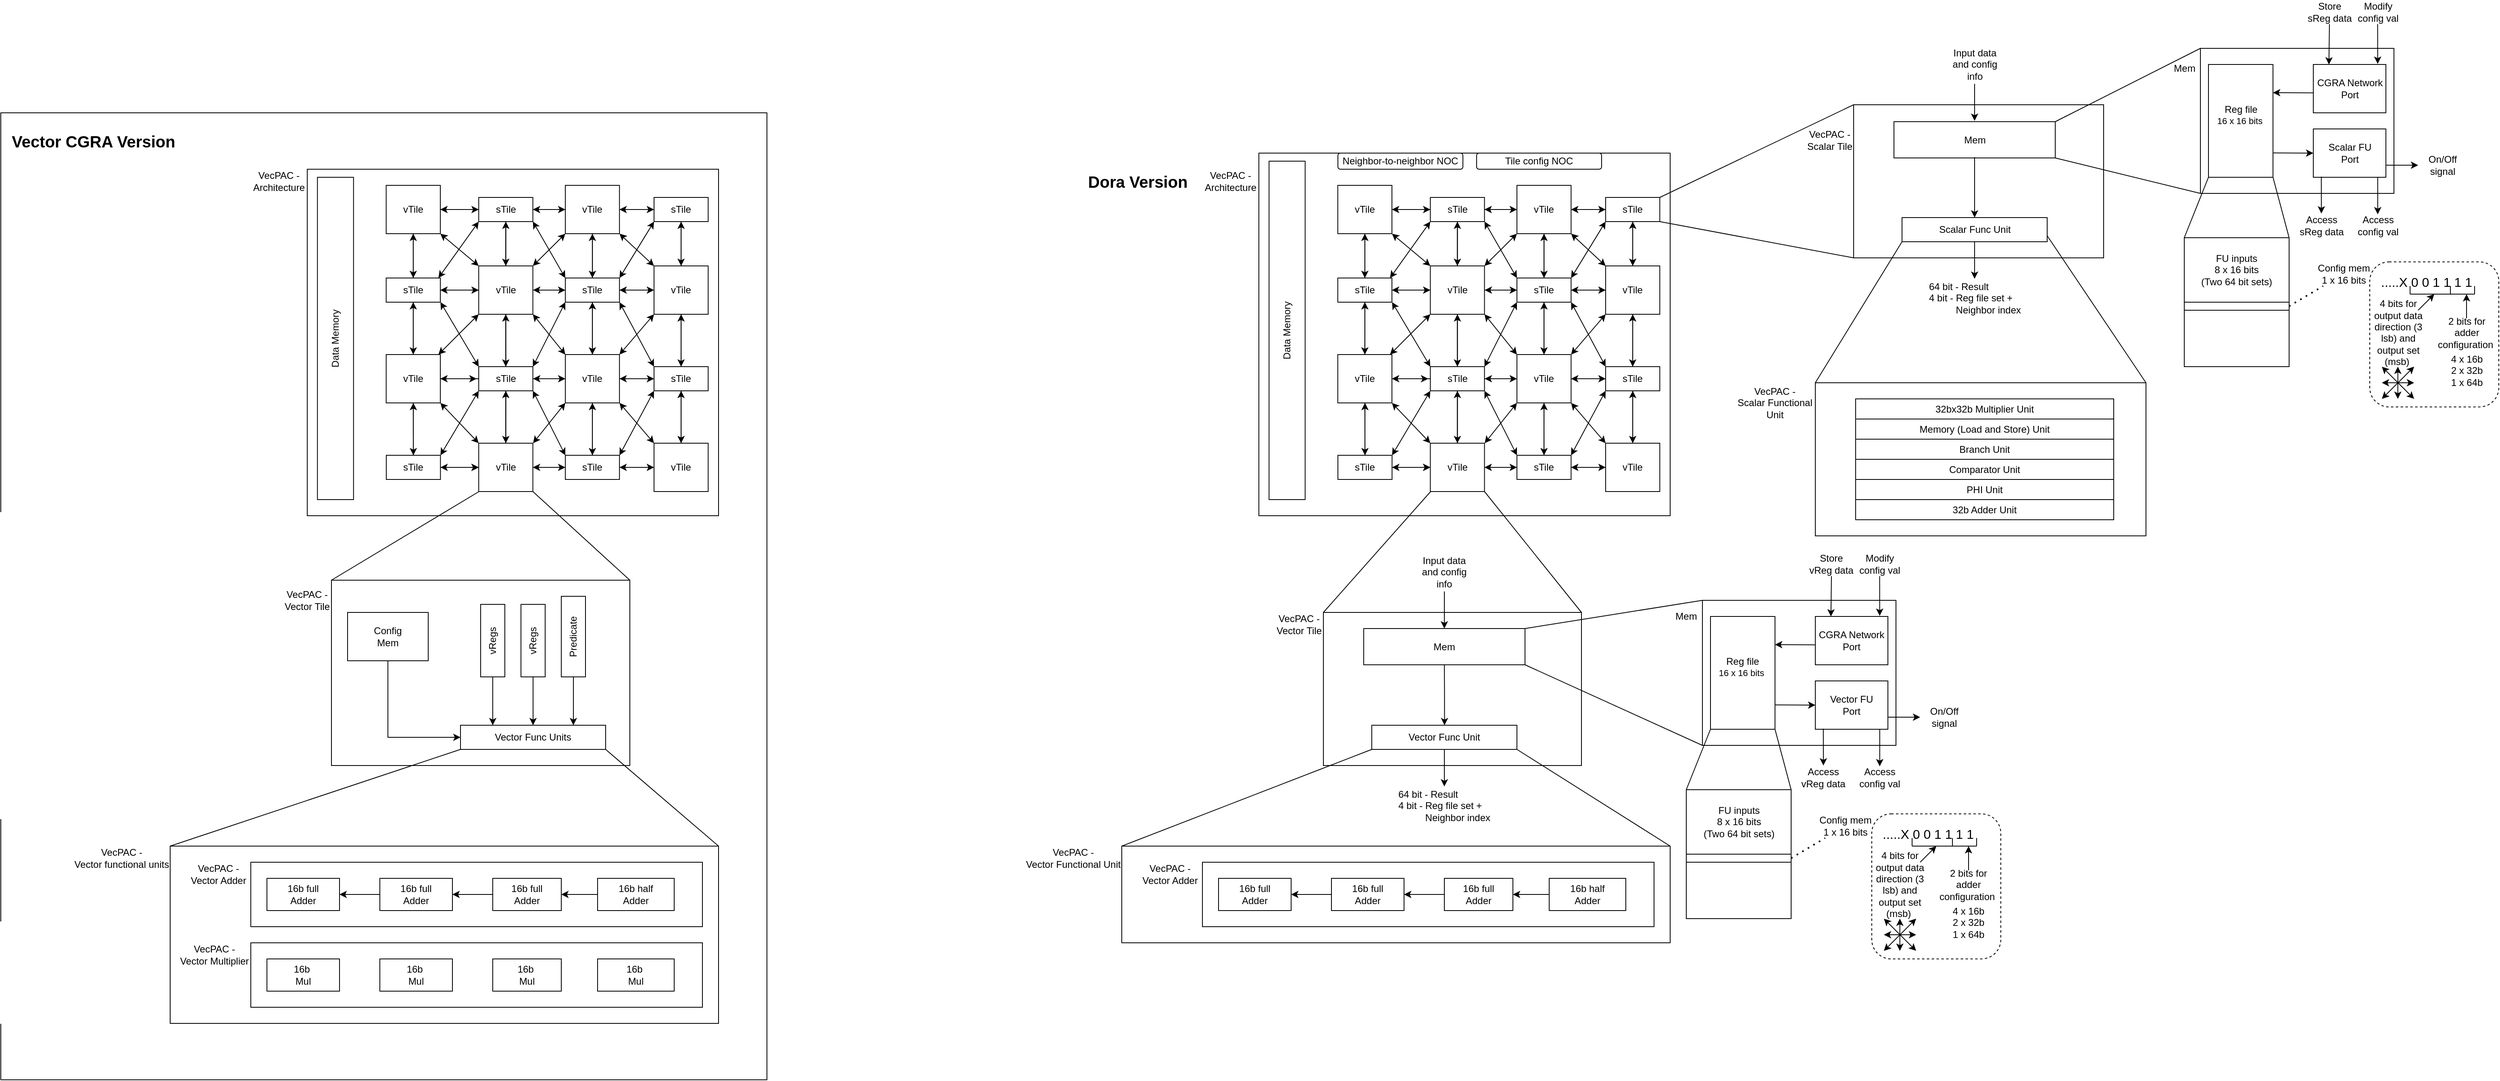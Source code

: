 <mxfile version="26.0.16">
  <diagram name="Page-1" id="Ln59eg0XmFNMV8ph8QU6">
    <mxGraphModel dx="2791" dy="1788" grid="1" gridSize="10" guides="1" tooltips="1" connect="1" arrows="1" fold="1" page="1" pageScale="1" pageWidth="850" pageHeight="1100" math="0" shadow="0">
      <root>
        <mxCell id="0" />
        <mxCell id="1" parent="0" />
        <mxCell id="U6tUr1Qk7Yr2OwYIVVNg-112" value="" style="rounded=0;whiteSpace=wrap;html=1;fillColor=none;" parent="1" vertex="1">
          <mxGeometry x="340" y="230" width="320" height="190" as="geometry" />
        </mxCell>
        <mxCell id="U6tUr1Qk7Yr2OwYIVVNg-6" value="VecPAC - Architecture" style="text;html=1;align=center;verticalAlign=middle;whiteSpace=wrap;rounded=0;" parent="1" vertex="1">
          <mxGeometry x="190" y="-320" width="70" height="30" as="geometry" />
        </mxCell>
        <mxCell id="U6tUr1Qk7Yr2OwYIVVNg-51" value="" style="rounded=0;whiteSpace=wrap;html=1;fillColor=none;" parent="1" vertex="1">
          <mxGeometry x="260" y="-340" width="510" height="450" as="geometry" />
        </mxCell>
        <mxCell id="U6tUr1Qk7Yr2OwYIVVNg-9" value="Data Memory" style="rounded=0;whiteSpace=wrap;html=1;rotation=0;direction=west;horizontal=0;" parent="1" vertex="1">
          <mxGeometry x="272.62" y="-330" width="44.76" height="420" as="geometry" />
        </mxCell>
        <mxCell id="U6tUr1Qk7Yr2OwYIVVNg-52" style="edgeStyle=orthogonalEdgeStyle;rounded=0;orthogonalLoop=1;jettySize=auto;html=1;entryX=0;entryY=0.5;entryDx=0;entryDy=0;" parent="1" source="U6tUr1Qk7Yr2OwYIVVNg-10" target="U6tUr1Qk7Yr2OwYIVVNg-11" edge="1">
          <mxGeometry relative="1" as="geometry" />
        </mxCell>
        <mxCell id="U6tUr1Qk7Yr2OwYIVVNg-54" style="edgeStyle=orthogonalEdgeStyle;rounded=0;orthogonalLoop=1;jettySize=auto;html=1;entryX=0.5;entryY=0;entryDx=0;entryDy=0;" parent="1" source="U6tUr1Qk7Yr2OwYIVVNg-10" target="U6tUr1Qk7Yr2OwYIVVNg-24" edge="1">
          <mxGeometry relative="1" as="geometry" />
        </mxCell>
        <mxCell id="U6tUr1Qk7Yr2OwYIVVNg-10" value="vTile" style="rounded=0;whiteSpace=wrap;html=1;" parent="1" vertex="1">
          <mxGeometry x="357.854" y="-300" width="67.143" height="60" as="geometry" />
        </mxCell>
        <mxCell id="U6tUr1Qk7Yr2OwYIVVNg-38" style="edgeStyle=orthogonalEdgeStyle;rounded=0;orthogonalLoop=1;jettySize=auto;html=1;" parent="1" source="U6tUr1Qk7Yr2OwYIVVNg-11" target="U6tUr1Qk7Yr2OwYIVVNg-19" edge="1">
          <mxGeometry relative="1" as="geometry" />
        </mxCell>
        <mxCell id="U6tUr1Qk7Yr2OwYIVVNg-53" style="edgeStyle=orthogonalEdgeStyle;rounded=0;orthogonalLoop=1;jettySize=auto;html=1;" parent="1" source="U6tUr1Qk7Yr2OwYIVVNg-11" target="U6tUr1Qk7Yr2OwYIVVNg-10" edge="1">
          <mxGeometry relative="1" as="geometry" />
        </mxCell>
        <mxCell id="U6tUr1Qk7Yr2OwYIVVNg-69" style="edgeStyle=orthogonalEdgeStyle;rounded=0;orthogonalLoop=1;jettySize=auto;html=1;entryX=0;entryY=0.5;entryDx=0;entryDy=0;" parent="1" source="U6tUr1Qk7Yr2OwYIVVNg-11" target="U6tUr1Qk7Yr2OwYIVVNg-12" edge="1">
          <mxGeometry relative="1" as="geometry" />
        </mxCell>
        <mxCell id="U6tUr1Qk7Yr2OwYIVVNg-11" value="sTile" style="rounded=0;whiteSpace=wrap;html=1;" parent="1" vertex="1">
          <mxGeometry x="472.618" y="-285" width="67.143" height="30" as="geometry" />
        </mxCell>
        <mxCell id="U6tUr1Qk7Yr2OwYIVVNg-72" style="edgeStyle=orthogonalEdgeStyle;rounded=0;orthogonalLoop=1;jettySize=auto;html=1;" parent="1" source="U6tUr1Qk7Yr2OwYIVVNg-13" target="U6tUr1Qk7Yr2OwYIVVNg-12" edge="1">
          <mxGeometry relative="1" as="geometry" />
        </mxCell>
        <mxCell id="U6tUr1Qk7Yr2OwYIVVNg-82" style="edgeStyle=orthogonalEdgeStyle;rounded=0;orthogonalLoop=1;jettySize=auto;html=1;" parent="1" source="U6tUr1Qk7Yr2OwYIVVNg-13" edge="1">
          <mxGeometry relative="1" as="geometry">
            <mxPoint x="723.568" y="-200" as="targetPoint" />
          </mxGeometry>
        </mxCell>
        <mxCell id="U6tUr1Qk7Yr2OwYIVVNg-13" value="sTile" style="rounded=0;whiteSpace=wrap;html=1;" parent="1" vertex="1">
          <mxGeometry x="689.996" y="-285" width="67.143" height="30" as="geometry" />
        </mxCell>
        <mxCell id="U6tUr1Qk7Yr2OwYIVVNg-40" style="edgeStyle=orthogonalEdgeStyle;rounded=0;orthogonalLoop=1;jettySize=auto;html=1;" parent="1" source="U6tUr1Qk7Yr2OwYIVVNg-12" target="U6tUr1Qk7Yr2OwYIVVNg-25" edge="1">
          <mxGeometry relative="1" as="geometry" />
        </mxCell>
        <mxCell id="U6tUr1Qk7Yr2OwYIVVNg-70" style="edgeStyle=orthogonalEdgeStyle;rounded=0;orthogonalLoop=1;jettySize=auto;html=1;entryX=1;entryY=0.5;entryDx=0;entryDy=0;" parent="1" source="U6tUr1Qk7Yr2OwYIVVNg-12" target="U6tUr1Qk7Yr2OwYIVVNg-11" edge="1">
          <mxGeometry relative="1" as="geometry" />
        </mxCell>
        <mxCell id="U6tUr1Qk7Yr2OwYIVVNg-71" style="edgeStyle=orthogonalEdgeStyle;rounded=0;orthogonalLoop=1;jettySize=auto;html=1;entryX=0;entryY=0.5;entryDx=0;entryDy=0;" parent="1" source="U6tUr1Qk7Yr2OwYIVVNg-12" target="U6tUr1Qk7Yr2OwYIVVNg-13" edge="1">
          <mxGeometry relative="1" as="geometry" />
        </mxCell>
        <mxCell id="U6tUr1Qk7Yr2OwYIVVNg-12" value="vTile" style="rounded=0;whiteSpace=wrap;html=1;" parent="1" vertex="1">
          <mxGeometry x="580.002" y="-300" width="67.143" height="60" as="geometry" />
        </mxCell>
        <mxCell id="U6tUr1Qk7Yr2OwYIVVNg-57" style="edgeStyle=orthogonalEdgeStyle;rounded=0;orthogonalLoop=1;jettySize=auto;html=1;entryX=0.5;entryY=1;entryDx=0;entryDy=0;" parent="1" source="U6tUr1Qk7Yr2OwYIVVNg-14" target="U6tUr1Qk7Yr2OwYIVVNg-24" edge="1">
          <mxGeometry relative="1" as="geometry" />
        </mxCell>
        <mxCell id="U6tUr1Qk7Yr2OwYIVVNg-59" style="edgeStyle=orthogonalEdgeStyle;rounded=0;orthogonalLoop=1;jettySize=auto;html=1;entryX=0.5;entryY=0;entryDx=0;entryDy=0;" parent="1" source="U6tUr1Qk7Yr2OwYIVVNg-14" target="U6tUr1Qk7Yr2OwYIVVNg-22" edge="1">
          <mxGeometry relative="1" as="geometry" />
        </mxCell>
        <mxCell id="U6tUr1Qk7Yr2OwYIVVNg-61" style="edgeStyle=orthogonalEdgeStyle;rounded=0;orthogonalLoop=1;jettySize=auto;html=1;" parent="1" source="U6tUr1Qk7Yr2OwYIVVNg-14" edge="1">
          <mxGeometry relative="1" as="geometry">
            <mxPoint x="470" y="-60" as="targetPoint" />
          </mxGeometry>
        </mxCell>
        <mxCell id="U6tUr1Qk7Yr2OwYIVVNg-14" value="vTile" style="rounded=0;whiteSpace=wrap;html=1;" parent="1" vertex="1">
          <mxGeometry x="357.854" y="-90" width="67.143" height="60" as="geometry" />
        </mxCell>
        <mxCell id="U6tUr1Qk7Yr2OwYIVVNg-33" style="edgeStyle=orthogonalEdgeStyle;rounded=0;orthogonalLoop=1;jettySize=auto;html=1;" parent="1" source="U6tUr1Qk7Yr2OwYIVVNg-15" target="U6tUr1Qk7Yr2OwYIVVNg-19" edge="1">
          <mxGeometry relative="1" as="geometry" />
        </mxCell>
        <mxCell id="U6tUr1Qk7Yr2OwYIVVNg-34" style="edgeStyle=orthogonalEdgeStyle;rounded=0;orthogonalLoop=1;jettySize=auto;html=1;" parent="1" source="U6tUr1Qk7Yr2OwYIVVNg-15" target="U6tUr1Qk7Yr2OwYIVVNg-18" edge="1">
          <mxGeometry relative="1" as="geometry" />
        </mxCell>
        <mxCell id="U6tUr1Qk7Yr2OwYIVVNg-62" style="edgeStyle=orthogonalEdgeStyle;rounded=0;orthogonalLoop=1;jettySize=auto;html=1;entryX=1;entryY=0.5;entryDx=0;entryDy=0;" parent="1" source="U6tUr1Qk7Yr2OwYIVVNg-15" target="U6tUr1Qk7Yr2OwYIVVNg-14" edge="1">
          <mxGeometry relative="1" as="geometry" />
        </mxCell>
        <mxCell id="U6tUr1Qk7Yr2OwYIVVNg-78" style="edgeStyle=orthogonalEdgeStyle;rounded=0;orthogonalLoop=1;jettySize=auto;html=1;entryX=0;entryY=0.5;entryDx=0;entryDy=0;" parent="1" source="U6tUr1Qk7Yr2OwYIVVNg-15" target="U6tUr1Qk7Yr2OwYIVVNg-17" edge="1">
          <mxGeometry relative="1" as="geometry" />
        </mxCell>
        <mxCell id="U6tUr1Qk7Yr2OwYIVVNg-15" value="sTile" style="rounded=0;whiteSpace=wrap;html=1;" parent="1" vertex="1">
          <mxGeometry x="472.618" y="-75" width="67.143" height="30" as="geometry" />
        </mxCell>
        <mxCell id="U6tUr1Qk7Yr2OwYIVVNg-45" style="edgeStyle=orthogonalEdgeStyle;rounded=0;orthogonalLoop=1;jettySize=auto;html=1;" parent="1" source="U6tUr1Qk7Yr2OwYIVVNg-16" target="U6tUr1Qk7Yr2OwYIVVNg-17" edge="1">
          <mxGeometry relative="1" as="geometry" />
        </mxCell>
        <mxCell id="U6tUr1Qk7Yr2OwYIVVNg-47" style="edgeStyle=orthogonalEdgeStyle;rounded=0;orthogonalLoop=1;jettySize=auto;html=1;" parent="1" source="U6tUr1Qk7Yr2OwYIVVNg-16" target="U6tUr1Qk7Yr2OwYIVVNg-21" edge="1">
          <mxGeometry relative="1" as="geometry" />
        </mxCell>
        <mxCell id="U6tUr1Qk7Yr2OwYIVVNg-79" style="edgeStyle=orthogonalEdgeStyle;rounded=0;orthogonalLoop=1;jettySize=auto;html=1;entryX=0.5;entryY=1;entryDx=0;entryDy=0;" parent="1" source="U6tUr1Qk7Yr2OwYIVVNg-16" target="U6tUr1Qk7Yr2OwYIVVNg-26" edge="1">
          <mxGeometry relative="1" as="geometry" />
        </mxCell>
        <mxCell id="U6tUr1Qk7Yr2OwYIVVNg-16" value="sTile" style="rounded=0;whiteSpace=wrap;html=1;" parent="1" vertex="1">
          <mxGeometry x="689.996" y="-75" width="67.143" height="30" as="geometry" />
        </mxCell>
        <mxCell id="U6tUr1Qk7Yr2OwYIVVNg-31" style="edgeStyle=orthogonalEdgeStyle;rounded=0;orthogonalLoop=1;jettySize=auto;html=1;entryX=0.5;entryY=0;entryDx=0;entryDy=0;" parent="1" source="U6tUr1Qk7Yr2OwYIVVNg-17" target="U6tUr1Qk7Yr2OwYIVVNg-20" edge="1">
          <mxGeometry relative="1" as="geometry" />
        </mxCell>
        <mxCell id="U6tUr1Qk7Yr2OwYIVVNg-43" style="edgeStyle=orthogonalEdgeStyle;rounded=0;orthogonalLoop=1;jettySize=auto;html=1;entryX=0.5;entryY=1;entryDx=0;entryDy=0;" parent="1" source="U6tUr1Qk7Yr2OwYIVVNg-17" target="U6tUr1Qk7Yr2OwYIVVNg-25" edge="1">
          <mxGeometry relative="1" as="geometry" />
        </mxCell>
        <mxCell id="U6tUr1Qk7Yr2OwYIVVNg-44" style="edgeStyle=orthogonalEdgeStyle;rounded=0;orthogonalLoop=1;jettySize=auto;html=1;" parent="1" source="U6tUr1Qk7Yr2OwYIVVNg-17" target="U6tUr1Qk7Yr2OwYIVVNg-16" edge="1">
          <mxGeometry relative="1" as="geometry" />
        </mxCell>
        <mxCell id="U6tUr1Qk7Yr2OwYIVVNg-77" style="edgeStyle=orthogonalEdgeStyle;rounded=0;orthogonalLoop=1;jettySize=auto;html=1;" parent="1" source="U6tUr1Qk7Yr2OwYIVVNg-17" edge="1">
          <mxGeometry relative="1" as="geometry">
            <mxPoint x="540" y="-60" as="targetPoint" />
          </mxGeometry>
        </mxCell>
        <mxCell id="U6tUr1Qk7Yr2OwYIVVNg-17" value="vTile" style="rounded=0;whiteSpace=wrap;html=1;" parent="1" vertex="1">
          <mxGeometry x="580.002" y="-90" width="67.143" height="60" as="geometry" />
        </mxCell>
        <mxCell id="U6tUr1Qk7Yr2OwYIVVNg-35" style="edgeStyle=orthogonalEdgeStyle;rounded=0;orthogonalLoop=1;jettySize=auto;html=1;entryX=0.5;entryY=1;entryDx=0;entryDy=0;" parent="1" source="U6tUr1Qk7Yr2OwYIVVNg-18" target="U6tUr1Qk7Yr2OwYIVVNg-15" edge="1">
          <mxGeometry relative="1" as="geometry" />
        </mxCell>
        <mxCell id="U6tUr1Qk7Yr2OwYIVVNg-37" style="edgeStyle=orthogonalEdgeStyle;rounded=0;orthogonalLoop=1;jettySize=auto;html=1;" parent="1" source="U6tUr1Qk7Yr2OwYIVVNg-18" target="U6tUr1Qk7Yr2OwYIVVNg-20" edge="1">
          <mxGeometry relative="1" as="geometry" />
        </mxCell>
        <mxCell id="U6tUr1Qk7Yr2OwYIVVNg-65" style="edgeStyle=orthogonalEdgeStyle;rounded=0;orthogonalLoop=1;jettySize=auto;html=1;entryX=1;entryY=0.5;entryDx=0;entryDy=0;" parent="1" source="U6tUr1Qk7Yr2OwYIVVNg-18" target="U6tUr1Qk7Yr2OwYIVVNg-22" edge="1">
          <mxGeometry relative="1" as="geometry" />
        </mxCell>
        <mxCell id="U6tUr1Qk7Yr2OwYIVVNg-18" value="vTile" style="rounded=0;whiteSpace=wrap;html=1;" parent="1" vertex="1">
          <mxGeometry x="472.618" y="20" width="67.143" height="60" as="geometry" />
        </mxCell>
        <mxCell id="U6tUr1Qk7Yr2OwYIVVNg-32" style="edgeStyle=orthogonalEdgeStyle;rounded=0;orthogonalLoop=1;jettySize=auto;html=1;entryX=0.5;entryY=0;entryDx=0;entryDy=0;" parent="1" source="U6tUr1Qk7Yr2OwYIVVNg-19" target="U6tUr1Qk7Yr2OwYIVVNg-15" edge="1">
          <mxGeometry relative="1" as="geometry" />
        </mxCell>
        <mxCell id="U6tUr1Qk7Yr2OwYIVVNg-39" style="edgeStyle=orthogonalEdgeStyle;rounded=0;orthogonalLoop=1;jettySize=auto;html=1;entryX=0.5;entryY=1;entryDx=0;entryDy=0;" parent="1" source="U6tUr1Qk7Yr2OwYIVVNg-19" target="U6tUr1Qk7Yr2OwYIVVNg-11" edge="1">
          <mxGeometry relative="1" as="geometry" />
        </mxCell>
        <mxCell id="U6tUr1Qk7Yr2OwYIVVNg-68" style="edgeStyle=orthogonalEdgeStyle;rounded=0;orthogonalLoop=1;jettySize=auto;html=1;entryX=1;entryY=0.5;entryDx=0;entryDy=0;" parent="1" source="U6tUr1Qk7Yr2OwYIVVNg-19" target="U6tUr1Qk7Yr2OwYIVVNg-24" edge="1">
          <mxGeometry relative="1" as="geometry" />
        </mxCell>
        <mxCell id="U6tUr1Qk7Yr2OwYIVVNg-76" style="edgeStyle=orthogonalEdgeStyle;rounded=0;orthogonalLoop=1;jettySize=auto;html=1;entryX=0;entryY=0.5;entryDx=0;entryDy=0;" parent="1" source="U6tUr1Qk7Yr2OwYIVVNg-19" target="U6tUr1Qk7Yr2OwYIVVNg-25" edge="1">
          <mxGeometry relative="1" as="geometry" />
        </mxCell>
        <mxCell id="U6tUr1Qk7Yr2OwYIVVNg-19" value="vTile" style="rounded=0;whiteSpace=wrap;html=1;" parent="1" vertex="1">
          <mxGeometry x="472.618" y="-200" width="67.143" height="60" as="geometry" />
        </mxCell>
        <mxCell id="U6tUr1Qk7Yr2OwYIVVNg-28" value="" style="edgeStyle=orthogonalEdgeStyle;rounded=0;orthogonalLoop=1;jettySize=auto;html=1;" parent="1" source="U6tUr1Qk7Yr2OwYIVVNg-20" target="U6tUr1Qk7Yr2OwYIVVNg-21" edge="1">
          <mxGeometry relative="1" as="geometry" />
        </mxCell>
        <mxCell id="U6tUr1Qk7Yr2OwYIVVNg-30" style="edgeStyle=orthogonalEdgeStyle;rounded=0;orthogonalLoop=1;jettySize=auto;html=1;entryX=0.5;entryY=1;entryDx=0;entryDy=0;" parent="1" source="U6tUr1Qk7Yr2OwYIVVNg-20" target="U6tUr1Qk7Yr2OwYIVVNg-17" edge="1">
          <mxGeometry relative="1" as="geometry" />
        </mxCell>
        <mxCell id="U6tUr1Qk7Yr2OwYIVVNg-66" style="edgeStyle=orthogonalEdgeStyle;rounded=0;orthogonalLoop=1;jettySize=auto;html=1;" parent="1" source="U6tUr1Qk7Yr2OwYIVVNg-20" target="U6tUr1Qk7Yr2OwYIVVNg-18" edge="1">
          <mxGeometry relative="1" as="geometry" />
        </mxCell>
        <mxCell id="U6tUr1Qk7Yr2OwYIVVNg-20" value="sTile" style="rounded=0;whiteSpace=wrap;html=1;" parent="1" vertex="1">
          <mxGeometry x="580.002" y="35" width="67.143" height="30" as="geometry" />
        </mxCell>
        <mxCell id="U6tUr1Qk7Yr2OwYIVVNg-29" style="edgeStyle=orthogonalEdgeStyle;rounded=0;orthogonalLoop=1;jettySize=auto;html=1;" parent="1" source="U6tUr1Qk7Yr2OwYIVVNg-21" target="U6tUr1Qk7Yr2OwYIVVNg-20" edge="1">
          <mxGeometry relative="1" as="geometry" />
        </mxCell>
        <mxCell id="U6tUr1Qk7Yr2OwYIVVNg-46" style="edgeStyle=orthogonalEdgeStyle;rounded=0;orthogonalLoop=1;jettySize=auto;html=1;entryX=0.5;entryY=1;entryDx=0;entryDy=0;" parent="1" source="U6tUr1Qk7Yr2OwYIVVNg-21" target="U6tUr1Qk7Yr2OwYIVVNg-16" edge="1">
          <mxGeometry relative="1" as="geometry" />
        </mxCell>
        <mxCell id="U6tUr1Qk7Yr2OwYIVVNg-21" value="vTile" style="rounded=0;whiteSpace=wrap;html=1;" parent="1" vertex="1">
          <mxGeometry x="689.996" y="20" width="67.143" height="60" as="geometry" />
        </mxCell>
        <mxCell id="U6tUr1Qk7Yr2OwYIVVNg-60" style="edgeStyle=orthogonalEdgeStyle;rounded=0;orthogonalLoop=1;jettySize=auto;html=1;" parent="1" source="U6tUr1Qk7Yr2OwYIVVNg-22" edge="1">
          <mxGeometry relative="1" as="geometry">
            <mxPoint x="391.576" y="-30" as="targetPoint" />
          </mxGeometry>
        </mxCell>
        <mxCell id="U6tUr1Qk7Yr2OwYIVVNg-64" style="edgeStyle=orthogonalEdgeStyle;rounded=0;orthogonalLoop=1;jettySize=auto;html=1;entryX=0;entryY=0.5;entryDx=0;entryDy=0;" parent="1" source="U6tUr1Qk7Yr2OwYIVVNg-22" target="U6tUr1Qk7Yr2OwYIVVNg-18" edge="1">
          <mxGeometry relative="1" as="geometry">
            <mxPoint x="460" y="50" as="targetPoint" />
          </mxGeometry>
        </mxCell>
        <mxCell id="U6tUr1Qk7Yr2OwYIVVNg-95" value="" style="edgeStyle=orthogonalEdgeStyle;rounded=0;orthogonalLoop=1;jettySize=auto;html=1;" parent="1" source="U6tUr1Qk7Yr2OwYIVVNg-22" target="U6tUr1Qk7Yr2OwYIVVNg-18" edge="1">
          <mxGeometry relative="1" as="geometry" />
        </mxCell>
        <mxCell id="U6tUr1Qk7Yr2OwYIVVNg-22" value="sTile" style="rounded=0;whiteSpace=wrap;html=1;" parent="1" vertex="1">
          <mxGeometry x="358.004" y="35" width="67.143" height="30" as="geometry" />
        </mxCell>
        <mxCell id="U6tUr1Qk7Yr2OwYIVVNg-55" style="edgeStyle=orthogonalEdgeStyle;rounded=0;orthogonalLoop=1;jettySize=auto;html=1;" parent="1" source="U6tUr1Qk7Yr2OwYIVVNg-24" edge="1">
          <mxGeometry relative="1" as="geometry">
            <mxPoint x="391.426" y="-240" as="targetPoint" />
          </mxGeometry>
        </mxCell>
        <mxCell id="U6tUr1Qk7Yr2OwYIVVNg-56" style="edgeStyle=orthogonalEdgeStyle;rounded=0;orthogonalLoop=1;jettySize=auto;html=1;entryX=0.5;entryY=0;entryDx=0;entryDy=0;" parent="1" source="U6tUr1Qk7Yr2OwYIVVNg-24" target="U6tUr1Qk7Yr2OwYIVVNg-14" edge="1">
          <mxGeometry relative="1" as="geometry" />
        </mxCell>
        <mxCell id="U6tUr1Qk7Yr2OwYIVVNg-67" style="edgeStyle=orthogonalEdgeStyle;rounded=0;orthogonalLoop=1;jettySize=auto;html=1;entryX=0;entryY=0.5;entryDx=0;entryDy=0;" parent="1" source="U6tUr1Qk7Yr2OwYIVVNg-24" target="U6tUr1Qk7Yr2OwYIVVNg-19" edge="1">
          <mxGeometry relative="1" as="geometry" />
        </mxCell>
        <mxCell id="U6tUr1Qk7Yr2OwYIVVNg-24" value="sTile" style="rounded=0;whiteSpace=wrap;html=1;" parent="1" vertex="1">
          <mxGeometry x="357.854" y="-185" width="67.143" height="30" as="geometry" />
        </mxCell>
        <mxCell id="U6tUr1Qk7Yr2OwYIVVNg-41" style="edgeStyle=orthogonalEdgeStyle;rounded=0;orthogonalLoop=1;jettySize=auto;html=1;" parent="1" source="U6tUr1Qk7Yr2OwYIVVNg-25" target="U6tUr1Qk7Yr2OwYIVVNg-12" edge="1">
          <mxGeometry relative="1" as="geometry" />
        </mxCell>
        <mxCell id="U6tUr1Qk7Yr2OwYIVVNg-42" style="edgeStyle=orthogonalEdgeStyle;rounded=0;orthogonalLoop=1;jettySize=auto;html=1;" parent="1" source="U6tUr1Qk7Yr2OwYIVVNg-25" target="U6tUr1Qk7Yr2OwYIVVNg-17" edge="1">
          <mxGeometry relative="1" as="geometry" />
        </mxCell>
        <mxCell id="U6tUr1Qk7Yr2OwYIVVNg-73" style="edgeStyle=orthogonalEdgeStyle;rounded=0;orthogonalLoop=1;jettySize=auto;html=1;entryX=0;entryY=0.5;entryDx=0;entryDy=0;" parent="1" source="U6tUr1Qk7Yr2OwYIVVNg-25" target="U6tUr1Qk7Yr2OwYIVVNg-26" edge="1">
          <mxGeometry relative="1" as="geometry" />
        </mxCell>
        <mxCell id="U6tUr1Qk7Yr2OwYIVVNg-75" style="edgeStyle=orthogonalEdgeStyle;rounded=0;orthogonalLoop=1;jettySize=auto;html=1;" parent="1" source="U6tUr1Qk7Yr2OwYIVVNg-25" edge="1">
          <mxGeometry relative="1" as="geometry">
            <mxPoint x="540" y="-170" as="targetPoint" />
          </mxGeometry>
        </mxCell>
        <mxCell id="U6tUr1Qk7Yr2OwYIVVNg-25" value="sTile" style="rounded=0;whiteSpace=wrap;html=1;" parent="1" vertex="1">
          <mxGeometry x="580.002" y="-185" width="67.143" height="30" as="geometry" />
        </mxCell>
        <mxCell id="U6tUr1Qk7Yr2OwYIVVNg-74" style="edgeStyle=orthogonalEdgeStyle;rounded=0;orthogonalLoop=1;jettySize=auto;html=1;entryX=1;entryY=0.5;entryDx=0;entryDy=0;" parent="1" source="U6tUr1Qk7Yr2OwYIVVNg-26" target="U6tUr1Qk7Yr2OwYIVVNg-25" edge="1">
          <mxGeometry relative="1" as="geometry" />
        </mxCell>
        <mxCell id="U6tUr1Qk7Yr2OwYIVVNg-80" style="edgeStyle=orthogonalEdgeStyle;rounded=0;orthogonalLoop=1;jettySize=auto;html=1;entryX=0.5;entryY=0;entryDx=0;entryDy=0;" parent="1" source="U6tUr1Qk7Yr2OwYIVVNg-26" target="U6tUr1Qk7Yr2OwYIVVNg-16" edge="1">
          <mxGeometry relative="1" as="geometry" />
        </mxCell>
        <mxCell id="U6tUr1Qk7Yr2OwYIVVNg-81" style="edgeStyle=orthogonalEdgeStyle;rounded=0;orthogonalLoop=1;jettySize=auto;html=1;entryX=0.5;entryY=1;entryDx=0;entryDy=0;" parent="1" source="U6tUr1Qk7Yr2OwYIVVNg-26" target="U6tUr1Qk7Yr2OwYIVVNg-13" edge="1">
          <mxGeometry relative="1" as="geometry" />
        </mxCell>
        <mxCell id="U6tUr1Qk7Yr2OwYIVVNg-26" value="vTile" style="rounded=0;whiteSpace=wrap;html=1;" parent="1" vertex="1">
          <mxGeometry x="689.996" y="-200" width="67.143" height="60" as="geometry" />
        </mxCell>
        <mxCell id="U6tUr1Qk7Yr2OwYIVVNg-84" value="" style="endArrow=classic;startArrow=classic;html=1;rounded=0;" parent="1" edge="1">
          <mxGeometry width="50" height="50" relative="1" as="geometry">
            <mxPoint x="422.62" y="-90" as="sourcePoint" />
            <mxPoint x="472.62" y="-140" as="targetPoint" />
          </mxGeometry>
        </mxCell>
        <mxCell id="U6tUr1Qk7Yr2OwYIVVNg-85" value="" style="endArrow=classic;startArrow=classic;html=1;rounded=0;exitX=0;exitY=0;exitDx=0;exitDy=0;" parent="1" source="U6tUr1Qk7Yr2OwYIVVNg-15" edge="1">
          <mxGeometry width="50" height="50" relative="1" as="geometry">
            <mxPoint x="375.15" y="-105" as="sourcePoint" />
            <mxPoint x="425.15" y="-155" as="targetPoint" />
          </mxGeometry>
        </mxCell>
        <mxCell id="U6tUr1Qk7Yr2OwYIVVNg-86" value="" style="endArrow=classic;startArrow=classic;html=1;rounded=0;exitX=0;exitY=0;exitDx=0;exitDy=0;" parent="1" source="U6tUr1Qk7Yr2OwYIVVNg-17" edge="1">
          <mxGeometry width="50" height="50" relative="1" as="geometry">
            <mxPoint x="587.61" y="-60" as="sourcePoint" />
            <mxPoint x="539.76" y="-140" as="targetPoint" />
          </mxGeometry>
        </mxCell>
        <mxCell id="U6tUr1Qk7Yr2OwYIVVNg-87" value="" style="endArrow=classic;startArrow=classic;html=1;rounded=0;exitX=0;exitY=0;exitDx=0;exitDy=0;" parent="1" source="U6tUr1Qk7Yr2OwYIVVNg-16" edge="1">
          <mxGeometry width="50" height="50" relative="1" as="geometry">
            <mxPoint x="687.38" y="-105" as="sourcePoint" />
            <mxPoint x="647.14" y="-155" as="targetPoint" />
          </mxGeometry>
        </mxCell>
        <mxCell id="U6tUr1Qk7Yr2OwYIVVNg-88" value="" style="endArrow=classic;startArrow=classic;html=1;rounded=0;exitX=1;exitY=0;exitDx=0;exitDy=0;entryX=0;entryY=1;entryDx=0;entryDy=0;" parent="1" source="U6tUr1Qk7Yr2OwYIVVNg-17" target="U6tUr1Qk7Yr2OwYIVVNg-26" edge="1">
          <mxGeometry width="50" height="50" relative="1" as="geometry">
            <mxPoint x="700" y="-65" as="sourcePoint" />
            <mxPoint x="657.14" y="-145" as="targetPoint" />
          </mxGeometry>
        </mxCell>
        <mxCell id="U6tUr1Qk7Yr2OwYIVVNg-89" value="" style="endArrow=classic;startArrow=classic;html=1;rounded=0;exitX=1;exitY=0;exitDx=0;exitDy=0;entryX=0;entryY=1;entryDx=0;entryDy=0;" parent="1" source="U6tUr1Qk7Yr2OwYIVVNg-20" edge="1">
          <mxGeometry width="50" height="50" relative="1" as="geometry">
            <mxPoint x="647" y="5" as="sourcePoint" />
            <mxPoint x="690" y="-45" as="targetPoint" />
          </mxGeometry>
        </mxCell>
        <mxCell id="U6tUr1Qk7Yr2OwYIVVNg-90" value="" style="endArrow=classic;startArrow=classic;html=1;rounded=0;exitX=0;exitY=0;exitDx=0;exitDy=0;entryX=1;entryY=1;entryDx=0;entryDy=0;" parent="1" source="U6tUr1Qk7Yr2OwYIVVNg-21" target="U6tUr1Qk7Yr2OwYIVVNg-17" edge="1">
          <mxGeometry width="50" height="50" relative="1" as="geometry">
            <mxPoint x="657" y="45" as="sourcePoint" />
            <mxPoint x="700" y="-35" as="targetPoint" />
          </mxGeometry>
        </mxCell>
        <mxCell id="U6tUr1Qk7Yr2OwYIVVNg-91" value="" style="endArrow=classic;startArrow=classic;html=1;rounded=0;exitX=0;exitY=0;exitDx=0;exitDy=0;entryX=1;entryY=1;entryDx=0;entryDy=0;" parent="1" source="U6tUr1Qk7Yr2OwYIVVNg-20" edge="1">
          <mxGeometry width="50" height="50" relative="1" as="geometry">
            <mxPoint x="582.76" y="5" as="sourcePoint" />
            <mxPoint x="539.76" y="-45" as="targetPoint" />
          </mxGeometry>
        </mxCell>
        <mxCell id="U6tUr1Qk7Yr2OwYIVVNg-92" value="" style="endArrow=classic;startArrow=classic;html=1;rounded=0;" parent="1" edge="1">
          <mxGeometry width="50" height="50" relative="1" as="geometry">
            <mxPoint x="540" y="20" as="sourcePoint" />
            <mxPoint x="580" y="-30" as="targetPoint" />
          </mxGeometry>
        </mxCell>
        <mxCell id="U6tUr1Qk7Yr2OwYIVVNg-93" value="" style="endArrow=classic;startArrow=classic;html=1;rounded=0;exitX=1;exitY=0;exitDx=0;exitDy=0;" parent="1" source="U6tUr1Qk7Yr2OwYIVVNg-22" edge="1">
          <mxGeometry width="50" height="50" relative="1" as="geometry">
            <mxPoint x="432.62" y="5" as="sourcePoint" />
            <mxPoint x="472.62" y="-45" as="targetPoint" />
          </mxGeometry>
        </mxCell>
        <mxCell id="U6tUr1Qk7Yr2OwYIVVNg-94" value="" style="endArrow=classic;startArrow=classic;html=1;rounded=0;exitX=0;exitY=0;exitDx=0;exitDy=0;entryX=1;entryY=1;entryDx=0;entryDy=0;" parent="1" source="U6tUr1Qk7Yr2OwYIVVNg-18" target="U6tUr1Qk7Yr2OwYIVVNg-14" edge="1">
          <mxGeometry width="50" height="50" relative="1" as="geometry">
            <mxPoint x="435" y="45" as="sourcePoint" />
            <mxPoint x="482.62" y="-35" as="targetPoint" />
          </mxGeometry>
        </mxCell>
        <mxCell id="U6tUr1Qk7Yr2OwYIVVNg-96" value="" style="endArrow=classic;startArrow=classic;html=1;rounded=0;entryX=0;entryY=1;entryDx=0;entryDy=0;" parent="1" target="U6tUr1Qk7Yr2OwYIVVNg-11" edge="1">
          <mxGeometry width="50" height="50" relative="1" as="geometry">
            <mxPoint x="422.62" y="-185" as="sourcePoint" />
            <mxPoint x="472.62" y="-235" as="targetPoint" />
          </mxGeometry>
        </mxCell>
        <mxCell id="U6tUr1Qk7Yr2OwYIVVNg-97" value="" style="endArrow=classic;startArrow=classic;html=1;rounded=0;entryX=1;entryY=1;entryDx=0;entryDy=0;exitX=0;exitY=0;exitDx=0;exitDy=0;" parent="1" source="U6tUr1Qk7Yr2OwYIVVNg-19" target="U6tUr1Qk7Yr2OwYIVVNg-10" edge="1">
          <mxGeometry width="50" height="50" relative="1" as="geometry">
            <mxPoint x="432.62" y="-175" as="sourcePoint" />
            <mxPoint x="483" y="-245" as="targetPoint" />
          </mxGeometry>
        </mxCell>
        <mxCell id="U6tUr1Qk7Yr2OwYIVVNg-98" value="" style="endArrow=classic;startArrow=classic;html=1;rounded=0;exitX=0;exitY=0;exitDx=0;exitDy=0;entryX=1;entryY=1;entryDx=0;entryDy=0;" parent="1" target="U6tUr1Qk7Yr2OwYIVVNg-12" edge="1">
          <mxGeometry width="50" height="50" relative="1" as="geometry">
            <mxPoint x="690" y="-200" as="sourcePoint" />
            <mxPoint x="650" y="-240" as="targetPoint" />
          </mxGeometry>
        </mxCell>
        <mxCell id="U6tUr1Qk7Yr2OwYIVVNg-99" value="" style="endArrow=classic;startArrow=classic;html=1;rounded=0;entryX=0;entryY=1;entryDx=0;entryDy=0;" parent="1" target="U6tUr1Qk7Yr2OwYIVVNg-13" edge="1">
          <mxGeometry width="50" height="50" relative="1" as="geometry">
            <mxPoint x="647.14" y="-185" as="sourcePoint" />
            <mxPoint x="697.52" y="-255" as="targetPoint" />
          </mxGeometry>
        </mxCell>
        <mxCell id="U6tUr1Qk7Yr2OwYIVVNg-100" value="" style="endArrow=classic;startArrow=classic;html=1;rounded=0;exitX=1;exitY=0;exitDx=0;exitDy=0;" parent="1" source="U6tUr1Qk7Yr2OwYIVVNg-19" edge="1">
          <mxGeometry width="50" height="50" relative="1" as="geometry">
            <mxPoint x="539.76" y="-190" as="sourcePoint" />
            <mxPoint x="580" y="-240" as="targetPoint" />
          </mxGeometry>
        </mxCell>
        <mxCell id="U6tUr1Qk7Yr2OwYIVVNg-101" value="" style="endArrow=classic;startArrow=classic;html=1;rounded=0;exitX=0;exitY=0;exitDx=0;exitDy=0;entryX=1;entryY=1;entryDx=0;entryDy=0;" parent="1" source="U6tUr1Qk7Yr2OwYIVVNg-25" target="U6tUr1Qk7Yr2OwYIVVNg-11" edge="1">
          <mxGeometry width="50" height="50" relative="1" as="geometry">
            <mxPoint x="550" y="-190" as="sourcePoint" />
            <mxPoint x="590" y="-230" as="targetPoint" />
          </mxGeometry>
        </mxCell>
        <mxCell id="U6tUr1Qk7Yr2OwYIVVNg-126" value="" style="endArrow=none;html=1;rounded=0;exitX=0;exitY=0;exitDx=0;exitDy=0;" parent="1" source="U6tUr1Qk7Yr2OwYIVVNg-112" edge="1">
          <mxGeometry width="50" height="50" relative="1" as="geometry">
            <mxPoint x="420" y="130" as="sourcePoint" />
            <mxPoint x="473" y="80" as="targetPoint" />
          </mxGeometry>
        </mxCell>
        <mxCell id="U6tUr1Qk7Yr2OwYIVVNg-127" value="" style="endArrow=none;html=1;rounded=0;exitX=1;exitY=0;exitDx=0;exitDy=0;entryX=1;entryY=1;entryDx=0;entryDy=0;" parent="1" source="U6tUr1Qk7Yr2OwYIVVNg-112" target="U6tUr1Qk7Yr2OwYIVVNg-18" edge="1">
          <mxGeometry width="50" height="50" relative="1" as="geometry">
            <mxPoint x="300" y="210" as="sourcePoint" />
            <mxPoint x="483" y="90" as="targetPoint" />
          </mxGeometry>
        </mxCell>
        <mxCell id="U6tUr1Qk7Yr2OwYIVVNg-2" value="VecPAC - Vector Tile" style="text;html=1;align=center;verticalAlign=middle;whiteSpace=wrap;rounded=0;" parent="1" vertex="1">
          <mxGeometry x="280" y="230" width="60" height="30" as="geometry" />
        </mxCell>
        <mxCell id="U6tUr1Qk7Yr2OwYIVVNg-103" value="Vector Func Unit" style="rounded=0;whiteSpace=wrap;html=1;" parent="1" vertex="1">
          <mxGeometry x="400" y="370" width="180" height="30" as="geometry" />
        </mxCell>
        <mxCell id="U6tUr1Qk7Yr2OwYIVVNg-105" value="Mem" style="rounded=0;whiteSpace=wrap;html=1;" parent="1" vertex="1">
          <mxGeometry x="390" y="250" width="200" height="45" as="geometry" />
        </mxCell>
        <mxCell id="U6tUr1Qk7Yr2OwYIVVNg-128" value="" style="endArrow=none;html=1;rounded=0;entryX=1;entryY=1;entryDx=0;entryDy=0;exitX=1;exitY=0;exitDx=0;exitDy=0;" parent="1" source="U6tUr1Qk7Yr2OwYIVVNg-147" target="U6tUr1Qk7Yr2OwYIVVNg-103" edge="1">
          <mxGeometry width="50" height="50" relative="1" as="geometry">
            <mxPoint x="660" y="530" as="sourcePoint" />
            <mxPoint x="630" y="400" as="targetPoint" />
          </mxGeometry>
        </mxCell>
        <mxCell id="U6tUr1Qk7Yr2OwYIVVNg-129" value="" style="endArrow=none;html=1;rounded=0;exitX=0;exitY=0;exitDx=0;exitDy=0;entryX=0;entryY=1;entryDx=0;entryDy=0;" parent="1" source="U6tUr1Qk7Yr2OwYIVVNg-147" target="U6tUr1Qk7Yr2OwYIVVNg-103" edge="1">
          <mxGeometry width="50" height="50" relative="1" as="geometry">
            <mxPoint x="310" y="520" as="sourcePoint" />
            <mxPoint x="450" y="400" as="targetPoint" />
          </mxGeometry>
        </mxCell>
        <mxCell id="U6tUr1Qk7Yr2OwYIVVNg-130" value="16b full &lt;br&gt;Adder" style="rounded=0;whiteSpace=wrap;html=1;" parent="1" vertex="1">
          <mxGeometry x="210" y="560" width="90" height="40" as="geometry" />
        </mxCell>
        <mxCell id="U6tUr1Qk7Yr2OwYIVVNg-136" style="edgeStyle=orthogonalEdgeStyle;rounded=0;orthogonalLoop=1;jettySize=auto;html=1;entryX=1;entryY=0.5;entryDx=0;entryDy=0;" parent="1" source="U6tUr1Qk7Yr2OwYIVVNg-131" target="U6tUr1Qk7Yr2OwYIVVNg-130" edge="1">
          <mxGeometry relative="1" as="geometry" />
        </mxCell>
        <mxCell id="U6tUr1Qk7Yr2OwYIVVNg-131" value="16b full &lt;br&gt;Adder" style="rounded=0;whiteSpace=wrap;html=1;" parent="1" vertex="1">
          <mxGeometry x="350" y="560" width="90" height="40" as="geometry" />
        </mxCell>
        <mxCell id="U6tUr1Qk7Yr2OwYIVVNg-134" style="edgeStyle=orthogonalEdgeStyle;rounded=0;orthogonalLoop=1;jettySize=auto;html=1;entryX=1;entryY=0.5;entryDx=0;entryDy=0;" parent="1" source="U6tUr1Qk7Yr2OwYIVVNg-132" target="U6tUr1Qk7Yr2OwYIVVNg-133" edge="1">
          <mxGeometry relative="1" as="geometry" />
        </mxCell>
        <mxCell id="U6tUr1Qk7Yr2OwYIVVNg-132" value="16b half&lt;br&gt;Adder" style="rounded=0;whiteSpace=wrap;html=1;" parent="1" vertex="1">
          <mxGeometry x="620" y="560" width="95" height="40" as="geometry" />
        </mxCell>
        <mxCell id="U6tUr1Qk7Yr2OwYIVVNg-135" style="edgeStyle=orthogonalEdgeStyle;rounded=0;orthogonalLoop=1;jettySize=auto;html=1;entryX=1;entryY=0.5;entryDx=0;entryDy=0;" parent="1" source="U6tUr1Qk7Yr2OwYIVVNg-133" target="U6tUr1Qk7Yr2OwYIVVNg-131" edge="1">
          <mxGeometry relative="1" as="geometry" />
        </mxCell>
        <mxCell id="U6tUr1Qk7Yr2OwYIVVNg-133" value="16b full &lt;br&gt;Adder" style="rounded=0;whiteSpace=wrap;html=1;" parent="1" vertex="1">
          <mxGeometry x="490" y="560" width="85" height="40" as="geometry" />
        </mxCell>
        <mxCell id="U6tUr1Qk7Yr2OwYIVVNg-145" value="" style="rounded=0;whiteSpace=wrap;html=1;fillColor=none;" parent="1" vertex="1">
          <mxGeometry x="190" y="540" width="560" height="80" as="geometry" />
        </mxCell>
        <mxCell id="U6tUr1Qk7Yr2OwYIVVNg-147" value="" style="rounded=0;whiteSpace=wrap;html=1;fillColor=none;" parent="1" vertex="1">
          <mxGeometry x="90" y="520" width="680" height="120" as="geometry" />
        </mxCell>
        <mxCell id="U6tUr1Qk7Yr2OwYIVVNg-150" value="VecPAC - &lt;br&gt;Vector Functional Unit" style="text;html=1;align=center;verticalAlign=middle;whiteSpace=wrap;rounded=0;" parent="1" vertex="1">
          <mxGeometry x="-30" y="520" width="120" height="30" as="geometry" />
        </mxCell>
        <mxCell id="PtidpiLDffttu3ygKnbN-9" value="VecPAC - Vector Adder" style="text;html=1;align=center;verticalAlign=middle;whiteSpace=wrap;rounded=0;" parent="1" vertex="1">
          <mxGeometry x="110" y="540" width="80" height="30" as="geometry" />
        </mxCell>
        <mxCell id="jTL5pCVjqt50FXsb-qQc-3" value="" style="endArrow=classic;startArrow=classic;html=1;rounded=0;entryX=0;entryY=1;entryDx=0;entryDy=0;exitX=1;exitY=0;exitDx=0;exitDy=0;" parent="1" source="U6tUr1Qk7Yr2OwYIVVNg-15" edge="1">
          <mxGeometry width="50" height="50" relative="1" as="geometry">
            <mxPoint x="537.14" y="-85" as="sourcePoint" />
            <mxPoint x="580" y="-155" as="targetPoint" />
          </mxGeometry>
        </mxCell>
        <mxCell id="o8hN_XqKqs-RcakVaOXc-3" value="&lt;font style=&quot;font-size: 20px;&quot;&gt;&lt;b&gt;Dora Version&lt;/b&gt;&lt;/font&gt;" style="text;html=1;align=center;verticalAlign=middle;whiteSpace=wrap;rounded=0;" parent="1" vertex="1">
          <mxGeometry x="30" y="-340" width="160" height="70" as="geometry" />
        </mxCell>
        <mxCell id="o8hN_XqKqs-RcakVaOXc-4" value="" style="rounded=0;whiteSpace=wrap;html=1;" parent="1" vertex="1">
          <mxGeometry x="-1300" y="-390" width="950" height="1200" as="geometry" />
        </mxCell>
        <mxCell id="o8hN_XqKqs-RcakVaOXc-5" value="VecPAC - Architecture" style="text;html=1;align=center;verticalAlign=middle;whiteSpace=wrap;rounded=0;" parent="1" vertex="1">
          <mxGeometry x="-990" y="-320" width="70" height="30" as="geometry" />
        </mxCell>
        <mxCell id="o8hN_XqKqs-RcakVaOXc-6" value="" style="rounded=0;whiteSpace=wrap;html=1;fillColor=none;" parent="1" vertex="1">
          <mxGeometry x="-920" y="-320" width="510" height="430" as="geometry" />
        </mxCell>
        <mxCell id="o8hN_XqKqs-RcakVaOXc-7" value="Data Memory" style="rounded=0;whiteSpace=wrap;html=1;rotation=0;direction=west;horizontal=0;" parent="1" vertex="1">
          <mxGeometry x="-907.379" y="-310" width="44.762" height="400" as="geometry" />
        </mxCell>
        <mxCell id="o8hN_XqKqs-RcakVaOXc-8" style="edgeStyle=orthogonalEdgeStyle;rounded=0;orthogonalLoop=1;jettySize=auto;html=1;entryX=0;entryY=0.5;entryDx=0;entryDy=0;" parent="1" source="o8hN_XqKqs-RcakVaOXc-10" target="o8hN_XqKqs-RcakVaOXc-14" edge="1">
          <mxGeometry relative="1" as="geometry" />
        </mxCell>
        <mxCell id="o8hN_XqKqs-RcakVaOXc-9" style="edgeStyle=orthogonalEdgeStyle;rounded=0;orthogonalLoop=1;jettySize=auto;html=1;entryX=0.5;entryY=0;entryDx=0;entryDy=0;" parent="1" source="o8hN_XqKqs-RcakVaOXc-10" target="o8hN_XqKqs-RcakVaOXc-63" edge="1">
          <mxGeometry relative="1" as="geometry" />
        </mxCell>
        <mxCell id="o8hN_XqKqs-RcakVaOXc-10" value="vTile" style="rounded=0;whiteSpace=wrap;html=1;" parent="1" vertex="1">
          <mxGeometry x="-822.146" y="-300" width="67.143" height="60" as="geometry" />
        </mxCell>
        <mxCell id="o8hN_XqKqs-RcakVaOXc-11" style="edgeStyle=orthogonalEdgeStyle;rounded=0;orthogonalLoop=1;jettySize=auto;html=1;" parent="1" source="o8hN_XqKqs-RcakVaOXc-14" target="o8hN_XqKqs-RcakVaOXc-48" edge="1">
          <mxGeometry relative="1" as="geometry" />
        </mxCell>
        <mxCell id="o8hN_XqKqs-RcakVaOXc-12" style="edgeStyle=orthogonalEdgeStyle;rounded=0;orthogonalLoop=1;jettySize=auto;html=1;" parent="1" source="o8hN_XqKqs-RcakVaOXc-14" target="o8hN_XqKqs-RcakVaOXc-10" edge="1">
          <mxGeometry relative="1" as="geometry" />
        </mxCell>
        <mxCell id="o8hN_XqKqs-RcakVaOXc-13" style="edgeStyle=orthogonalEdgeStyle;rounded=0;orthogonalLoop=1;jettySize=auto;html=1;entryX=0;entryY=0.5;entryDx=0;entryDy=0;" parent="1" source="o8hN_XqKqs-RcakVaOXc-14" target="o8hN_XqKqs-RcakVaOXc-21" edge="1">
          <mxGeometry relative="1" as="geometry" />
        </mxCell>
        <mxCell id="o8hN_XqKqs-RcakVaOXc-14" value="sTile" style="rounded=0;whiteSpace=wrap;html=1;" parent="1" vertex="1">
          <mxGeometry x="-707.382" y="-285" width="67.143" height="30" as="geometry" />
        </mxCell>
        <mxCell id="o8hN_XqKqs-RcakVaOXc-15" style="edgeStyle=orthogonalEdgeStyle;rounded=0;orthogonalLoop=1;jettySize=auto;html=1;" parent="1" source="o8hN_XqKqs-RcakVaOXc-17" target="o8hN_XqKqs-RcakVaOXc-21" edge="1">
          <mxGeometry relative="1" as="geometry" />
        </mxCell>
        <mxCell id="o8hN_XqKqs-RcakVaOXc-16" style="edgeStyle=orthogonalEdgeStyle;rounded=0;orthogonalLoop=1;jettySize=auto;html=1;" parent="1" source="o8hN_XqKqs-RcakVaOXc-17" edge="1">
          <mxGeometry relative="1" as="geometry">
            <mxPoint x="-456.432" y="-200" as="targetPoint" />
          </mxGeometry>
        </mxCell>
        <mxCell id="o8hN_XqKqs-RcakVaOXc-17" value="sTile" style="rounded=0;whiteSpace=wrap;html=1;" parent="1" vertex="1">
          <mxGeometry x="-490.004" y="-285" width="67.143" height="30" as="geometry" />
        </mxCell>
        <mxCell id="o8hN_XqKqs-RcakVaOXc-18" style="edgeStyle=orthogonalEdgeStyle;rounded=0;orthogonalLoop=1;jettySize=auto;html=1;" parent="1" source="o8hN_XqKqs-RcakVaOXc-21" target="o8hN_XqKqs-RcakVaOXc-68" edge="1">
          <mxGeometry relative="1" as="geometry" />
        </mxCell>
        <mxCell id="o8hN_XqKqs-RcakVaOXc-19" style="edgeStyle=orthogonalEdgeStyle;rounded=0;orthogonalLoop=1;jettySize=auto;html=1;entryX=1;entryY=0.5;entryDx=0;entryDy=0;" parent="1" source="o8hN_XqKqs-RcakVaOXc-21" target="o8hN_XqKqs-RcakVaOXc-14" edge="1">
          <mxGeometry relative="1" as="geometry" />
        </mxCell>
        <mxCell id="o8hN_XqKqs-RcakVaOXc-20" style="edgeStyle=orthogonalEdgeStyle;rounded=0;orthogonalLoop=1;jettySize=auto;html=1;entryX=0;entryY=0.5;entryDx=0;entryDy=0;" parent="1" source="o8hN_XqKqs-RcakVaOXc-21" target="o8hN_XqKqs-RcakVaOXc-17" edge="1">
          <mxGeometry relative="1" as="geometry" />
        </mxCell>
        <mxCell id="o8hN_XqKqs-RcakVaOXc-21" value="vTile" style="rounded=0;whiteSpace=wrap;html=1;" parent="1" vertex="1">
          <mxGeometry x="-599.998" y="-300" width="67.143" height="60" as="geometry" />
        </mxCell>
        <mxCell id="o8hN_XqKqs-RcakVaOXc-22" style="edgeStyle=orthogonalEdgeStyle;rounded=0;orthogonalLoop=1;jettySize=auto;html=1;entryX=0.5;entryY=1;entryDx=0;entryDy=0;" parent="1" source="o8hN_XqKqs-RcakVaOXc-25" target="o8hN_XqKqs-RcakVaOXc-63" edge="1">
          <mxGeometry relative="1" as="geometry" />
        </mxCell>
        <mxCell id="o8hN_XqKqs-RcakVaOXc-23" style="edgeStyle=orthogonalEdgeStyle;rounded=0;orthogonalLoop=1;jettySize=auto;html=1;entryX=0.5;entryY=0;entryDx=0;entryDy=0;" parent="1" source="o8hN_XqKqs-RcakVaOXc-25" target="o8hN_XqKqs-RcakVaOXc-59" edge="1">
          <mxGeometry relative="1" as="geometry" />
        </mxCell>
        <mxCell id="o8hN_XqKqs-RcakVaOXc-24" style="edgeStyle=orthogonalEdgeStyle;rounded=0;orthogonalLoop=1;jettySize=auto;html=1;" parent="1" source="o8hN_XqKqs-RcakVaOXc-25" edge="1">
          <mxGeometry relative="1" as="geometry">
            <mxPoint x="-710" y="-60" as="targetPoint" />
          </mxGeometry>
        </mxCell>
        <mxCell id="o8hN_XqKqs-RcakVaOXc-25" value="vTile" style="rounded=0;whiteSpace=wrap;html=1;" parent="1" vertex="1">
          <mxGeometry x="-822.146" y="-90" width="67.143" height="60" as="geometry" />
        </mxCell>
        <mxCell id="o8hN_XqKqs-RcakVaOXc-26" style="edgeStyle=orthogonalEdgeStyle;rounded=0;orthogonalLoop=1;jettySize=auto;html=1;" parent="1" source="o8hN_XqKqs-RcakVaOXc-30" target="o8hN_XqKqs-RcakVaOXc-48" edge="1">
          <mxGeometry relative="1" as="geometry" />
        </mxCell>
        <mxCell id="o8hN_XqKqs-RcakVaOXc-27" style="edgeStyle=orthogonalEdgeStyle;rounded=0;orthogonalLoop=1;jettySize=auto;html=1;" parent="1" source="o8hN_XqKqs-RcakVaOXc-30" target="o8hN_XqKqs-RcakVaOXc-43" edge="1">
          <mxGeometry relative="1" as="geometry" />
        </mxCell>
        <mxCell id="o8hN_XqKqs-RcakVaOXc-28" style="edgeStyle=orthogonalEdgeStyle;rounded=0;orthogonalLoop=1;jettySize=auto;html=1;entryX=1;entryY=0.5;entryDx=0;entryDy=0;" parent="1" source="o8hN_XqKqs-RcakVaOXc-30" target="o8hN_XqKqs-RcakVaOXc-25" edge="1">
          <mxGeometry relative="1" as="geometry" />
        </mxCell>
        <mxCell id="o8hN_XqKqs-RcakVaOXc-29" style="edgeStyle=orthogonalEdgeStyle;rounded=0;orthogonalLoop=1;jettySize=auto;html=1;entryX=0;entryY=0.5;entryDx=0;entryDy=0;" parent="1" source="o8hN_XqKqs-RcakVaOXc-30" target="o8hN_XqKqs-RcakVaOXc-39" edge="1">
          <mxGeometry relative="1" as="geometry" />
        </mxCell>
        <mxCell id="o8hN_XqKqs-RcakVaOXc-30" value="sTile" style="rounded=0;whiteSpace=wrap;html=1;" parent="1" vertex="1">
          <mxGeometry x="-707.382" y="-75" width="67.143" height="30" as="geometry" />
        </mxCell>
        <mxCell id="o8hN_XqKqs-RcakVaOXc-31" style="edgeStyle=orthogonalEdgeStyle;rounded=0;orthogonalLoop=1;jettySize=auto;html=1;" parent="1" source="o8hN_XqKqs-RcakVaOXc-34" target="o8hN_XqKqs-RcakVaOXc-39" edge="1">
          <mxGeometry relative="1" as="geometry" />
        </mxCell>
        <mxCell id="o8hN_XqKqs-RcakVaOXc-32" style="edgeStyle=orthogonalEdgeStyle;rounded=0;orthogonalLoop=1;jettySize=auto;html=1;" parent="1" source="o8hN_XqKqs-RcakVaOXc-34" target="o8hN_XqKqs-RcakVaOXc-55" edge="1">
          <mxGeometry relative="1" as="geometry" />
        </mxCell>
        <mxCell id="o8hN_XqKqs-RcakVaOXc-33" style="edgeStyle=orthogonalEdgeStyle;rounded=0;orthogonalLoop=1;jettySize=auto;html=1;entryX=0.5;entryY=1;entryDx=0;entryDy=0;" parent="1" source="o8hN_XqKqs-RcakVaOXc-34" target="o8hN_XqKqs-RcakVaOXc-72" edge="1">
          <mxGeometry relative="1" as="geometry" />
        </mxCell>
        <mxCell id="o8hN_XqKqs-RcakVaOXc-34" value="sTile" style="rounded=0;whiteSpace=wrap;html=1;" parent="1" vertex="1">
          <mxGeometry x="-490.004" y="-75" width="67.143" height="30" as="geometry" />
        </mxCell>
        <mxCell id="o8hN_XqKqs-RcakVaOXc-35" style="edgeStyle=orthogonalEdgeStyle;rounded=0;orthogonalLoop=1;jettySize=auto;html=1;entryX=0.5;entryY=0;entryDx=0;entryDy=0;" parent="1" source="o8hN_XqKqs-RcakVaOXc-39" target="o8hN_XqKqs-RcakVaOXc-52" edge="1">
          <mxGeometry relative="1" as="geometry" />
        </mxCell>
        <mxCell id="o8hN_XqKqs-RcakVaOXc-36" style="edgeStyle=orthogonalEdgeStyle;rounded=0;orthogonalLoop=1;jettySize=auto;html=1;entryX=0.5;entryY=1;entryDx=0;entryDy=0;" parent="1" source="o8hN_XqKqs-RcakVaOXc-39" target="o8hN_XqKqs-RcakVaOXc-68" edge="1">
          <mxGeometry relative="1" as="geometry" />
        </mxCell>
        <mxCell id="o8hN_XqKqs-RcakVaOXc-37" style="edgeStyle=orthogonalEdgeStyle;rounded=0;orthogonalLoop=1;jettySize=auto;html=1;" parent="1" source="o8hN_XqKqs-RcakVaOXc-39" target="o8hN_XqKqs-RcakVaOXc-34" edge="1">
          <mxGeometry relative="1" as="geometry" />
        </mxCell>
        <mxCell id="o8hN_XqKqs-RcakVaOXc-38" style="edgeStyle=orthogonalEdgeStyle;rounded=0;orthogonalLoop=1;jettySize=auto;html=1;" parent="1" source="o8hN_XqKqs-RcakVaOXc-39" edge="1">
          <mxGeometry relative="1" as="geometry">
            <mxPoint x="-640" y="-60" as="targetPoint" />
          </mxGeometry>
        </mxCell>
        <mxCell id="o8hN_XqKqs-RcakVaOXc-39" value="vTile" style="rounded=0;whiteSpace=wrap;html=1;" parent="1" vertex="1">
          <mxGeometry x="-599.998" y="-90" width="67.143" height="60" as="geometry" />
        </mxCell>
        <mxCell id="o8hN_XqKqs-RcakVaOXc-40" style="edgeStyle=orthogonalEdgeStyle;rounded=0;orthogonalLoop=1;jettySize=auto;html=1;entryX=0.5;entryY=1;entryDx=0;entryDy=0;" parent="1" source="o8hN_XqKqs-RcakVaOXc-43" target="o8hN_XqKqs-RcakVaOXc-30" edge="1">
          <mxGeometry relative="1" as="geometry" />
        </mxCell>
        <mxCell id="o8hN_XqKqs-RcakVaOXc-41" style="edgeStyle=orthogonalEdgeStyle;rounded=0;orthogonalLoop=1;jettySize=auto;html=1;" parent="1" source="o8hN_XqKqs-RcakVaOXc-43" target="o8hN_XqKqs-RcakVaOXc-52" edge="1">
          <mxGeometry relative="1" as="geometry" />
        </mxCell>
        <mxCell id="o8hN_XqKqs-RcakVaOXc-42" style="edgeStyle=orthogonalEdgeStyle;rounded=0;orthogonalLoop=1;jettySize=auto;html=1;entryX=1;entryY=0.5;entryDx=0;entryDy=0;" parent="1" source="o8hN_XqKqs-RcakVaOXc-43" target="o8hN_XqKqs-RcakVaOXc-59" edge="1">
          <mxGeometry relative="1" as="geometry" />
        </mxCell>
        <mxCell id="o8hN_XqKqs-RcakVaOXc-43" value="vTile" style="rounded=0;whiteSpace=wrap;html=1;" parent="1" vertex="1">
          <mxGeometry x="-707.382" y="20" width="67.143" height="60" as="geometry" />
        </mxCell>
        <mxCell id="o8hN_XqKqs-RcakVaOXc-44" style="edgeStyle=orthogonalEdgeStyle;rounded=0;orthogonalLoop=1;jettySize=auto;html=1;entryX=0.5;entryY=0;entryDx=0;entryDy=0;" parent="1" source="o8hN_XqKqs-RcakVaOXc-48" target="o8hN_XqKqs-RcakVaOXc-30" edge="1">
          <mxGeometry relative="1" as="geometry" />
        </mxCell>
        <mxCell id="o8hN_XqKqs-RcakVaOXc-45" style="edgeStyle=orthogonalEdgeStyle;rounded=0;orthogonalLoop=1;jettySize=auto;html=1;entryX=0.5;entryY=1;entryDx=0;entryDy=0;" parent="1" source="o8hN_XqKqs-RcakVaOXc-48" target="o8hN_XqKqs-RcakVaOXc-14" edge="1">
          <mxGeometry relative="1" as="geometry" />
        </mxCell>
        <mxCell id="o8hN_XqKqs-RcakVaOXc-46" style="edgeStyle=orthogonalEdgeStyle;rounded=0;orthogonalLoop=1;jettySize=auto;html=1;entryX=1;entryY=0.5;entryDx=0;entryDy=0;" parent="1" source="o8hN_XqKqs-RcakVaOXc-48" target="o8hN_XqKqs-RcakVaOXc-63" edge="1">
          <mxGeometry relative="1" as="geometry" />
        </mxCell>
        <mxCell id="o8hN_XqKqs-RcakVaOXc-47" style="edgeStyle=orthogonalEdgeStyle;rounded=0;orthogonalLoop=1;jettySize=auto;html=1;entryX=0;entryY=0.5;entryDx=0;entryDy=0;" parent="1" source="o8hN_XqKqs-RcakVaOXc-48" target="o8hN_XqKqs-RcakVaOXc-68" edge="1">
          <mxGeometry relative="1" as="geometry" />
        </mxCell>
        <mxCell id="o8hN_XqKqs-RcakVaOXc-48" value="vTile" style="rounded=0;whiteSpace=wrap;html=1;" parent="1" vertex="1">
          <mxGeometry x="-707.382" y="-200" width="67.143" height="60" as="geometry" />
        </mxCell>
        <mxCell id="o8hN_XqKqs-RcakVaOXc-49" value="" style="edgeStyle=orthogonalEdgeStyle;rounded=0;orthogonalLoop=1;jettySize=auto;html=1;" parent="1" source="o8hN_XqKqs-RcakVaOXc-52" target="o8hN_XqKqs-RcakVaOXc-55" edge="1">
          <mxGeometry relative="1" as="geometry" />
        </mxCell>
        <mxCell id="o8hN_XqKqs-RcakVaOXc-50" style="edgeStyle=orthogonalEdgeStyle;rounded=0;orthogonalLoop=1;jettySize=auto;html=1;entryX=0.5;entryY=1;entryDx=0;entryDy=0;" parent="1" source="o8hN_XqKqs-RcakVaOXc-52" target="o8hN_XqKqs-RcakVaOXc-39" edge="1">
          <mxGeometry relative="1" as="geometry" />
        </mxCell>
        <mxCell id="o8hN_XqKqs-RcakVaOXc-51" style="edgeStyle=orthogonalEdgeStyle;rounded=0;orthogonalLoop=1;jettySize=auto;html=1;" parent="1" source="o8hN_XqKqs-RcakVaOXc-52" target="o8hN_XqKqs-RcakVaOXc-43" edge="1">
          <mxGeometry relative="1" as="geometry" />
        </mxCell>
        <mxCell id="o8hN_XqKqs-RcakVaOXc-52" value="sTile" style="rounded=0;whiteSpace=wrap;html=1;" parent="1" vertex="1">
          <mxGeometry x="-599.998" y="35" width="67.143" height="30" as="geometry" />
        </mxCell>
        <mxCell id="o8hN_XqKqs-RcakVaOXc-53" style="edgeStyle=orthogonalEdgeStyle;rounded=0;orthogonalLoop=1;jettySize=auto;html=1;" parent="1" source="o8hN_XqKqs-RcakVaOXc-55" target="o8hN_XqKqs-RcakVaOXc-52" edge="1">
          <mxGeometry relative="1" as="geometry" />
        </mxCell>
        <mxCell id="o8hN_XqKqs-RcakVaOXc-54" style="edgeStyle=orthogonalEdgeStyle;rounded=0;orthogonalLoop=1;jettySize=auto;html=1;entryX=0.5;entryY=1;entryDx=0;entryDy=0;" parent="1" source="o8hN_XqKqs-RcakVaOXc-55" target="o8hN_XqKqs-RcakVaOXc-34" edge="1">
          <mxGeometry relative="1" as="geometry" />
        </mxCell>
        <mxCell id="o8hN_XqKqs-RcakVaOXc-55" value="vTile" style="rounded=0;whiteSpace=wrap;html=1;" parent="1" vertex="1">
          <mxGeometry x="-490.004" y="20" width="67.143" height="60" as="geometry" />
        </mxCell>
        <mxCell id="o8hN_XqKqs-RcakVaOXc-56" style="edgeStyle=orthogonalEdgeStyle;rounded=0;orthogonalLoop=1;jettySize=auto;html=1;" parent="1" source="o8hN_XqKqs-RcakVaOXc-59" edge="1">
          <mxGeometry relative="1" as="geometry">
            <mxPoint x="-788.424" y="-30" as="targetPoint" />
          </mxGeometry>
        </mxCell>
        <mxCell id="o8hN_XqKqs-RcakVaOXc-57" style="edgeStyle=orthogonalEdgeStyle;rounded=0;orthogonalLoop=1;jettySize=auto;html=1;entryX=0;entryY=0.5;entryDx=0;entryDy=0;" parent="1" source="o8hN_XqKqs-RcakVaOXc-59" target="o8hN_XqKqs-RcakVaOXc-43" edge="1">
          <mxGeometry relative="1" as="geometry">
            <mxPoint x="-720" y="50" as="targetPoint" />
          </mxGeometry>
        </mxCell>
        <mxCell id="o8hN_XqKqs-RcakVaOXc-58" value="" style="edgeStyle=orthogonalEdgeStyle;rounded=0;orthogonalLoop=1;jettySize=auto;html=1;" parent="1" source="o8hN_XqKqs-RcakVaOXc-59" target="o8hN_XqKqs-RcakVaOXc-43" edge="1">
          <mxGeometry relative="1" as="geometry" />
        </mxCell>
        <mxCell id="o8hN_XqKqs-RcakVaOXc-59" value="sTile" style="rounded=0;whiteSpace=wrap;html=1;" parent="1" vertex="1">
          <mxGeometry x="-821.996" y="35" width="67.143" height="30" as="geometry" />
        </mxCell>
        <mxCell id="o8hN_XqKqs-RcakVaOXc-60" style="edgeStyle=orthogonalEdgeStyle;rounded=0;orthogonalLoop=1;jettySize=auto;html=1;" parent="1" source="o8hN_XqKqs-RcakVaOXc-63" edge="1">
          <mxGeometry relative="1" as="geometry">
            <mxPoint x="-788.574" y="-240" as="targetPoint" />
          </mxGeometry>
        </mxCell>
        <mxCell id="o8hN_XqKqs-RcakVaOXc-61" style="edgeStyle=orthogonalEdgeStyle;rounded=0;orthogonalLoop=1;jettySize=auto;html=1;entryX=0.5;entryY=0;entryDx=0;entryDy=0;" parent="1" source="o8hN_XqKqs-RcakVaOXc-63" target="o8hN_XqKqs-RcakVaOXc-25" edge="1">
          <mxGeometry relative="1" as="geometry" />
        </mxCell>
        <mxCell id="o8hN_XqKqs-RcakVaOXc-62" style="edgeStyle=orthogonalEdgeStyle;rounded=0;orthogonalLoop=1;jettySize=auto;html=1;entryX=0;entryY=0.5;entryDx=0;entryDy=0;" parent="1" source="o8hN_XqKqs-RcakVaOXc-63" target="o8hN_XqKqs-RcakVaOXc-48" edge="1">
          <mxGeometry relative="1" as="geometry" />
        </mxCell>
        <mxCell id="o8hN_XqKqs-RcakVaOXc-63" value="sTile" style="rounded=0;whiteSpace=wrap;html=1;" parent="1" vertex="1">
          <mxGeometry x="-822.146" y="-185" width="67.143" height="30" as="geometry" />
        </mxCell>
        <mxCell id="o8hN_XqKqs-RcakVaOXc-64" style="edgeStyle=orthogonalEdgeStyle;rounded=0;orthogonalLoop=1;jettySize=auto;html=1;" parent="1" source="o8hN_XqKqs-RcakVaOXc-68" target="o8hN_XqKqs-RcakVaOXc-21" edge="1">
          <mxGeometry relative="1" as="geometry" />
        </mxCell>
        <mxCell id="o8hN_XqKqs-RcakVaOXc-65" style="edgeStyle=orthogonalEdgeStyle;rounded=0;orthogonalLoop=1;jettySize=auto;html=1;" parent="1" source="o8hN_XqKqs-RcakVaOXc-68" target="o8hN_XqKqs-RcakVaOXc-39" edge="1">
          <mxGeometry relative="1" as="geometry" />
        </mxCell>
        <mxCell id="o8hN_XqKqs-RcakVaOXc-66" style="edgeStyle=orthogonalEdgeStyle;rounded=0;orthogonalLoop=1;jettySize=auto;html=1;entryX=0;entryY=0.5;entryDx=0;entryDy=0;" parent="1" source="o8hN_XqKqs-RcakVaOXc-68" target="o8hN_XqKqs-RcakVaOXc-72" edge="1">
          <mxGeometry relative="1" as="geometry" />
        </mxCell>
        <mxCell id="o8hN_XqKqs-RcakVaOXc-67" style="edgeStyle=orthogonalEdgeStyle;rounded=0;orthogonalLoop=1;jettySize=auto;html=1;" parent="1" source="o8hN_XqKqs-RcakVaOXc-68" edge="1">
          <mxGeometry relative="1" as="geometry">
            <mxPoint x="-640" y="-170" as="targetPoint" />
          </mxGeometry>
        </mxCell>
        <mxCell id="o8hN_XqKqs-RcakVaOXc-68" value="sTile" style="rounded=0;whiteSpace=wrap;html=1;" parent="1" vertex="1">
          <mxGeometry x="-599.998" y="-185" width="67.143" height="30" as="geometry" />
        </mxCell>
        <mxCell id="o8hN_XqKqs-RcakVaOXc-69" style="edgeStyle=orthogonalEdgeStyle;rounded=0;orthogonalLoop=1;jettySize=auto;html=1;entryX=1;entryY=0.5;entryDx=0;entryDy=0;" parent="1" source="o8hN_XqKqs-RcakVaOXc-72" target="o8hN_XqKqs-RcakVaOXc-68" edge="1">
          <mxGeometry relative="1" as="geometry" />
        </mxCell>
        <mxCell id="o8hN_XqKqs-RcakVaOXc-70" style="edgeStyle=orthogonalEdgeStyle;rounded=0;orthogonalLoop=1;jettySize=auto;html=1;entryX=0.5;entryY=0;entryDx=0;entryDy=0;" parent="1" source="o8hN_XqKqs-RcakVaOXc-72" target="o8hN_XqKqs-RcakVaOXc-34" edge="1">
          <mxGeometry relative="1" as="geometry" />
        </mxCell>
        <mxCell id="o8hN_XqKqs-RcakVaOXc-71" style="edgeStyle=orthogonalEdgeStyle;rounded=0;orthogonalLoop=1;jettySize=auto;html=1;entryX=0.5;entryY=1;entryDx=0;entryDy=0;" parent="1" source="o8hN_XqKqs-RcakVaOXc-72" target="o8hN_XqKqs-RcakVaOXc-17" edge="1">
          <mxGeometry relative="1" as="geometry" />
        </mxCell>
        <mxCell id="o8hN_XqKqs-RcakVaOXc-72" value="vTile" style="rounded=0;whiteSpace=wrap;html=1;" parent="1" vertex="1">
          <mxGeometry x="-490.004" y="-200" width="67.143" height="60" as="geometry" />
        </mxCell>
        <mxCell id="o8hN_XqKqs-RcakVaOXc-73" value="" style="endArrow=classic;startArrow=classic;html=1;rounded=0;" parent="1" edge="1">
          <mxGeometry width="50" height="50" relative="1" as="geometry">
            <mxPoint x="-757.38" y="-90" as="sourcePoint" />
            <mxPoint x="-707.38" y="-140" as="targetPoint" />
          </mxGeometry>
        </mxCell>
        <mxCell id="o8hN_XqKqs-RcakVaOXc-74" value="" style="endArrow=classic;startArrow=classic;html=1;rounded=0;exitX=0;exitY=0;exitDx=0;exitDy=0;" parent="1" source="o8hN_XqKqs-RcakVaOXc-30" edge="1">
          <mxGeometry width="50" height="50" relative="1" as="geometry">
            <mxPoint x="-804.85" y="-105" as="sourcePoint" />
            <mxPoint x="-754.85" y="-155" as="targetPoint" />
          </mxGeometry>
        </mxCell>
        <mxCell id="o8hN_XqKqs-RcakVaOXc-75" value="" style="endArrow=classic;startArrow=classic;html=1;rounded=0;exitX=0;exitY=0;exitDx=0;exitDy=0;" parent="1" source="o8hN_XqKqs-RcakVaOXc-39" edge="1">
          <mxGeometry width="50" height="50" relative="1" as="geometry">
            <mxPoint x="-592.39" y="-60" as="sourcePoint" />
            <mxPoint x="-640.24" y="-140" as="targetPoint" />
          </mxGeometry>
        </mxCell>
        <mxCell id="o8hN_XqKqs-RcakVaOXc-76" value="" style="endArrow=classic;startArrow=classic;html=1;rounded=0;exitX=0;exitY=0;exitDx=0;exitDy=0;" parent="1" source="o8hN_XqKqs-RcakVaOXc-34" edge="1">
          <mxGeometry width="50" height="50" relative="1" as="geometry">
            <mxPoint x="-492.62" y="-105" as="sourcePoint" />
            <mxPoint x="-532.86" y="-155" as="targetPoint" />
          </mxGeometry>
        </mxCell>
        <mxCell id="o8hN_XqKqs-RcakVaOXc-77" value="" style="endArrow=classic;startArrow=classic;html=1;rounded=0;exitX=1;exitY=0;exitDx=0;exitDy=0;entryX=0;entryY=1;entryDx=0;entryDy=0;" parent="1" source="o8hN_XqKqs-RcakVaOXc-39" target="o8hN_XqKqs-RcakVaOXc-72" edge="1">
          <mxGeometry width="50" height="50" relative="1" as="geometry">
            <mxPoint x="-480" y="-65" as="sourcePoint" />
            <mxPoint x="-522.86" y="-145" as="targetPoint" />
          </mxGeometry>
        </mxCell>
        <mxCell id="o8hN_XqKqs-RcakVaOXc-78" value="" style="endArrow=classic;startArrow=classic;html=1;rounded=0;exitX=1;exitY=0;exitDx=0;exitDy=0;entryX=0;entryY=1;entryDx=0;entryDy=0;" parent="1" source="o8hN_XqKqs-RcakVaOXc-52" edge="1">
          <mxGeometry width="50" height="50" relative="1" as="geometry">
            <mxPoint x="-533" y="5" as="sourcePoint" />
            <mxPoint x="-490" y="-45" as="targetPoint" />
          </mxGeometry>
        </mxCell>
        <mxCell id="o8hN_XqKqs-RcakVaOXc-79" value="" style="endArrow=classic;startArrow=classic;html=1;rounded=0;exitX=0;exitY=0;exitDx=0;exitDy=0;entryX=1;entryY=1;entryDx=0;entryDy=0;" parent="1" source="o8hN_XqKqs-RcakVaOXc-55" target="o8hN_XqKqs-RcakVaOXc-39" edge="1">
          <mxGeometry width="50" height="50" relative="1" as="geometry">
            <mxPoint x="-523" y="45" as="sourcePoint" />
            <mxPoint x="-480" y="-35" as="targetPoint" />
          </mxGeometry>
        </mxCell>
        <mxCell id="o8hN_XqKqs-RcakVaOXc-80" value="" style="endArrow=classic;startArrow=classic;html=1;rounded=0;exitX=0;exitY=0;exitDx=0;exitDy=0;entryX=1;entryY=1;entryDx=0;entryDy=0;" parent="1" source="o8hN_XqKqs-RcakVaOXc-52" edge="1">
          <mxGeometry width="50" height="50" relative="1" as="geometry">
            <mxPoint x="-597.24" y="5" as="sourcePoint" />
            <mxPoint x="-640.24" y="-45" as="targetPoint" />
          </mxGeometry>
        </mxCell>
        <mxCell id="o8hN_XqKqs-RcakVaOXc-81" value="" style="endArrow=classic;startArrow=classic;html=1;rounded=0;" parent="1" edge="1">
          <mxGeometry width="50" height="50" relative="1" as="geometry">
            <mxPoint x="-640" y="20" as="sourcePoint" />
            <mxPoint x="-600" y="-30" as="targetPoint" />
          </mxGeometry>
        </mxCell>
        <mxCell id="o8hN_XqKqs-RcakVaOXc-82" value="" style="endArrow=classic;startArrow=classic;html=1;rounded=0;exitX=1;exitY=0;exitDx=0;exitDy=0;" parent="1" source="o8hN_XqKqs-RcakVaOXc-59" edge="1">
          <mxGeometry width="50" height="50" relative="1" as="geometry">
            <mxPoint x="-747.38" y="5" as="sourcePoint" />
            <mxPoint x="-707.38" y="-45" as="targetPoint" />
          </mxGeometry>
        </mxCell>
        <mxCell id="o8hN_XqKqs-RcakVaOXc-83" value="" style="endArrow=classic;startArrow=classic;html=1;rounded=0;exitX=0;exitY=0;exitDx=0;exitDy=0;entryX=1;entryY=1;entryDx=0;entryDy=0;" parent="1" source="o8hN_XqKqs-RcakVaOXc-43" target="o8hN_XqKqs-RcakVaOXc-25" edge="1">
          <mxGeometry width="50" height="50" relative="1" as="geometry">
            <mxPoint x="-745" y="45" as="sourcePoint" />
            <mxPoint x="-697.38" y="-35" as="targetPoint" />
          </mxGeometry>
        </mxCell>
        <mxCell id="o8hN_XqKqs-RcakVaOXc-84" value="" style="endArrow=classic;startArrow=classic;html=1;rounded=0;entryX=0;entryY=1;entryDx=0;entryDy=0;" parent="1" target="o8hN_XqKqs-RcakVaOXc-14" edge="1">
          <mxGeometry width="50" height="50" relative="1" as="geometry">
            <mxPoint x="-757.38" y="-185" as="sourcePoint" />
            <mxPoint x="-707.38" y="-235" as="targetPoint" />
          </mxGeometry>
        </mxCell>
        <mxCell id="o8hN_XqKqs-RcakVaOXc-85" value="" style="endArrow=classic;startArrow=classic;html=1;rounded=0;entryX=1;entryY=1;entryDx=0;entryDy=0;exitX=0;exitY=0;exitDx=0;exitDy=0;" parent="1" source="o8hN_XqKqs-RcakVaOXc-48" target="o8hN_XqKqs-RcakVaOXc-10" edge="1">
          <mxGeometry width="50" height="50" relative="1" as="geometry">
            <mxPoint x="-747.38" y="-175" as="sourcePoint" />
            <mxPoint x="-697" y="-245" as="targetPoint" />
          </mxGeometry>
        </mxCell>
        <mxCell id="o8hN_XqKqs-RcakVaOXc-86" value="" style="endArrow=classic;startArrow=classic;html=1;rounded=0;exitX=0;exitY=0;exitDx=0;exitDy=0;entryX=1;entryY=1;entryDx=0;entryDy=0;" parent="1" target="o8hN_XqKqs-RcakVaOXc-21" edge="1">
          <mxGeometry width="50" height="50" relative="1" as="geometry">
            <mxPoint x="-490" y="-200" as="sourcePoint" />
            <mxPoint x="-530" y="-240" as="targetPoint" />
          </mxGeometry>
        </mxCell>
        <mxCell id="o8hN_XqKqs-RcakVaOXc-87" value="" style="endArrow=classic;startArrow=classic;html=1;rounded=0;entryX=0;entryY=1;entryDx=0;entryDy=0;" parent="1" target="o8hN_XqKqs-RcakVaOXc-17" edge="1">
          <mxGeometry width="50" height="50" relative="1" as="geometry">
            <mxPoint x="-532.86" y="-185" as="sourcePoint" />
            <mxPoint x="-482.48" y="-255" as="targetPoint" />
          </mxGeometry>
        </mxCell>
        <mxCell id="o8hN_XqKqs-RcakVaOXc-88" value="" style="endArrow=classic;startArrow=classic;html=1;rounded=0;exitX=1;exitY=0;exitDx=0;exitDy=0;" parent="1" source="o8hN_XqKqs-RcakVaOXc-48" edge="1">
          <mxGeometry width="50" height="50" relative="1" as="geometry">
            <mxPoint x="-640.24" y="-190" as="sourcePoint" />
            <mxPoint x="-600" y="-240" as="targetPoint" />
          </mxGeometry>
        </mxCell>
        <mxCell id="o8hN_XqKqs-RcakVaOXc-89" value="" style="endArrow=classic;startArrow=classic;html=1;rounded=0;exitX=0;exitY=0;exitDx=0;exitDy=0;entryX=1;entryY=1;entryDx=0;entryDy=0;" parent="1" source="o8hN_XqKqs-RcakVaOXc-68" target="o8hN_XqKqs-RcakVaOXc-14" edge="1">
          <mxGeometry width="50" height="50" relative="1" as="geometry">
            <mxPoint x="-630" y="-190" as="sourcePoint" />
            <mxPoint x="-590" y="-230" as="targetPoint" />
          </mxGeometry>
        </mxCell>
        <mxCell id="o8hN_XqKqs-RcakVaOXc-90" value="" style="endArrow=none;html=1;rounded=0;exitX=0;exitY=0;exitDx=0;exitDy=0;" parent="1" source="o8hN_XqKqs-RcakVaOXc-102" edge="1">
          <mxGeometry width="50" height="50" relative="1" as="geometry">
            <mxPoint x="-760" y="130" as="sourcePoint" />
            <mxPoint x="-707" y="80" as="targetPoint" />
          </mxGeometry>
        </mxCell>
        <mxCell id="o8hN_XqKqs-RcakVaOXc-91" value="" style="endArrow=none;html=1;rounded=0;exitX=1;exitY=0;exitDx=0;exitDy=0;entryX=1;entryY=1;entryDx=0;entryDy=0;" parent="1" source="o8hN_XqKqs-RcakVaOXc-102" target="o8hN_XqKqs-RcakVaOXc-43" edge="1">
          <mxGeometry width="50" height="50" relative="1" as="geometry">
            <mxPoint x="-880" y="210" as="sourcePoint" />
            <mxPoint x="-697" y="90" as="targetPoint" />
          </mxGeometry>
        </mxCell>
        <mxCell id="o8hN_XqKqs-RcakVaOXc-92" value="VecPAC - Vector Tile" style="text;html=1;align=center;verticalAlign=middle;whiteSpace=wrap;rounded=0;" parent="1" vertex="1">
          <mxGeometry x="-950" y="200" width="60" height="30" as="geometry" />
        </mxCell>
        <mxCell id="o8hN_XqKqs-RcakVaOXc-93" value="Vector Func Units" style="rounded=0;whiteSpace=wrap;html=1;" parent="1" vertex="1">
          <mxGeometry x="-730" y="370" width="180" height="30" as="geometry" />
        </mxCell>
        <mxCell id="o8hN_XqKqs-RcakVaOXc-94" style="edgeStyle=orthogonalEdgeStyle;rounded=0;orthogonalLoop=1;jettySize=auto;html=1;entryX=0;entryY=0.5;entryDx=0;entryDy=0;" parent="1" source="o8hN_XqKqs-RcakVaOXc-95" target="o8hN_XqKqs-RcakVaOXc-93" edge="1">
          <mxGeometry relative="1" as="geometry">
            <Array as="points">
              <mxPoint x="-820" y="385" />
            </Array>
          </mxGeometry>
        </mxCell>
        <mxCell id="o8hN_XqKqs-RcakVaOXc-95" value="Config &lt;br&gt;Mem" style="rounded=0;whiteSpace=wrap;html=1;" parent="1" vertex="1">
          <mxGeometry x="-870" y="230" width="100" height="60" as="geometry" />
        </mxCell>
        <mxCell id="o8hN_XqKqs-RcakVaOXc-96" style="edgeStyle=orthogonalEdgeStyle;rounded=0;orthogonalLoop=1;jettySize=auto;html=1;" parent="1" source="o8hN_XqKqs-RcakVaOXc-97" edge="1">
          <mxGeometry relative="1" as="geometry">
            <mxPoint x="-690" y="370" as="targetPoint" />
          </mxGeometry>
        </mxCell>
        <mxCell id="o8hN_XqKqs-RcakVaOXc-97" value="vRegs" style="rounded=0;whiteSpace=wrap;html=1;horizontal=0;" parent="1" vertex="1">
          <mxGeometry x="-705" y="220" width="30" height="90" as="geometry" />
        </mxCell>
        <mxCell id="o8hN_XqKqs-RcakVaOXc-98" style="edgeStyle=orthogonalEdgeStyle;rounded=0;orthogonalLoop=1;jettySize=auto;html=1;" parent="1" source="o8hN_XqKqs-RcakVaOXc-99" edge="1">
          <mxGeometry relative="1" as="geometry">
            <mxPoint x="-640" y="370" as="targetPoint" />
          </mxGeometry>
        </mxCell>
        <mxCell id="o8hN_XqKqs-RcakVaOXc-99" value="vRegs" style="rounded=0;whiteSpace=wrap;html=1;horizontal=0;" parent="1" vertex="1">
          <mxGeometry x="-655" y="220" width="30" height="90" as="geometry" />
        </mxCell>
        <mxCell id="o8hN_XqKqs-RcakVaOXc-100" style="edgeStyle=orthogonalEdgeStyle;rounded=0;orthogonalLoop=1;jettySize=auto;html=1;" parent="1" source="o8hN_XqKqs-RcakVaOXc-101" edge="1">
          <mxGeometry relative="1" as="geometry">
            <mxPoint x="-590" y="370" as="targetPoint" />
          </mxGeometry>
        </mxCell>
        <mxCell id="o8hN_XqKqs-RcakVaOXc-101" value="Predicate" style="rounded=0;whiteSpace=wrap;html=1;horizontal=0;" parent="1" vertex="1">
          <mxGeometry x="-605" y="210" width="30" height="100" as="geometry" />
        </mxCell>
        <mxCell id="o8hN_XqKqs-RcakVaOXc-102" value="" style="rounded=0;whiteSpace=wrap;html=1;fillColor=none;" parent="1" vertex="1">
          <mxGeometry x="-890" y="190" width="370" height="230" as="geometry" />
        </mxCell>
        <mxCell id="o8hN_XqKqs-RcakVaOXc-103" value="" style="endArrow=none;html=1;rounded=0;entryX=1;entryY=1;entryDx=0;entryDy=0;exitX=1;exitY=0;exitDx=0;exitDy=0;" parent="1" source="o8hN_XqKqs-RcakVaOXc-118" edge="1">
          <mxGeometry width="50" height="50" relative="1" as="geometry">
            <mxPoint x="-520" y="530" as="sourcePoint" />
            <mxPoint x="-550" y="400" as="targetPoint" />
          </mxGeometry>
        </mxCell>
        <mxCell id="o8hN_XqKqs-RcakVaOXc-104" value="" style="endArrow=none;html=1;rounded=0;exitX=0;exitY=0;exitDx=0;exitDy=0;" parent="1" source="o8hN_XqKqs-RcakVaOXc-118" edge="1">
          <mxGeometry width="50" height="50" relative="1" as="geometry">
            <mxPoint x="-870" y="520" as="sourcePoint" />
            <mxPoint x="-730" y="400" as="targetPoint" />
          </mxGeometry>
        </mxCell>
        <mxCell id="o8hN_XqKqs-RcakVaOXc-105" value="16b full &lt;br&gt;Adder" style="rounded=0;whiteSpace=wrap;html=1;" parent="1" vertex="1">
          <mxGeometry x="-970" y="560" width="90" height="40" as="geometry" />
        </mxCell>
        <mxCell id="o8hN_XqKqs-RcakVaOXc-106" style="edgeStyle=orthogonalEdgeStyle;rounded=0;orthogonalLoop=1;jettySize=auto;html=1;entryX=1;entryY=0.5;entryDx=0;entryDy=0;" parent="1" source="o8hN_XqKqs-RcakVaOXc-107" target="o8hN_XqKqs-RcakVaOXc-105" edge="1">
          <mxGeometry relative="1" as="geometry" />
        </mxCell>
        <mxCell id="o8hN_XqKqs-RcakVaOXc-107" value="16b full &lt;br&gt;Adder" style="rounded=0;whiteSpace=wrap;html=1;" parent="1" vertex="1">
          <mxGeometry x="-830" y="560" width="90" height="40" as="geometry" />
        </mxCell>
        <mxCell id="o8hN_XqKqs-RcakVaOXc-108" style="edgeStyle=orthogonalEdgeStyle;rounded=0;orthogonalLoop=1;jettySize=auto;html=1;entryX=1;entryY=0.5;entryDx=0;entryDy=0;" parent="1" source="o8hN_XqKqs-RcakVaOXc-109" target="o8hN_XqKqs-RcakVaOXc-111" edge="1">
          <mxGeometry relative="1" as="geometry" />
        </mxCell>
        <mxCell id="o8hN_XqKqs-RcakVaOXc-109" value="16b half&lt;br&gt;Adder" style="rounded=0;whiteSpace=wrap;html=1;" parent="1" vertex="1">
          <mxGeometry x="-560" y="560" width="95" height="40" as="geometry" />
        </mxCell>
        <mxCell id="o8hN_XqKqs-RcakVaOXc-110" style="edgeStyle=orthogonalEdgeStyle;rounded=0;orthogonalLoop=1;jettySize=auto;html=1;entryX=1;entryY=0.5;entryDx=0;entryDy=0;" parent="1" source="o8hN_XqKqs-RcakVaOXc-111" target="o8hN_XqKqs-RcakVaOXc-107" edge="1">
          <mxGeometry relative="1" as="geometry" />
        </mxCell>
        <mxCell id="o8hN_XqKqs-RcakVaOXc-111" value="16b full &lt;br&gt;Adder" style="rounded=0;whiteSpace=wrap;html=1;" parent="1" vertex="1">
          <mxGeometry x="-690" y="560" width="85" height="40" as="geometry" />
        </mxCell>
        <mxCell id="o8hN_XqKqs-RcakVaOXc-112" value="16b&amp;nbsp;&lt;br&gt;Mul" style="rounded=0;whiteSpace=wrap;html=1;" parent="1" vertex="1">
          <mxGeometry x="-970" y="660" width="90" height="40" as="geometry" />
        </mxCell>
        <mxCell id="o8hN_XqKqs-RcakVaOXc-113" value="16b&amp;nbsp;&lt;br&gt;Mul" style="rounded=0;whiteSpace=wrap;html=1;" parent="1" vertex="1">
          <mxGeometry x="-830" y="660" width="90" height="40" as="geometry" />
        </mxCell>
        <mxCell id="o8hN_XqKqs-RcakVaOXc-114" value="16b&amp;nbsp;&lt;br&gt;Mul" style="rounded=0;whiteSpace=wrap;html=1;" parent="1" vertex="1">
          <mxGeometry x="-560" y="660" width="95" height="40" as="geometry" />
        </mxCell>
        <mxCell id="o8hN_XqKqs-RcakVaOXc-115" value="16b&amp;nbsp;&lt;br&gt;Mul" style="rounded=0;whiteSpace=wrap;html=1;" parent="1" vertex="1">
          <mxGeometry x="-690" y="660" width="85" height="40" as="geometry" />
        </mxCell>
        <mxCell id="o8hN_XqKqs-RcakVaOXc-116" value="" style="rounded=0;whiteSpace=wrap;html=1;fillColor=none;" parent="1" vertex="1">
          <mxGeometry x="-990" y="540" width="560" height="80" as="geometry" />
        </mxCell>
        <mxCell id="o8hN_XqKqs-RcakVaOXc-117" value="" style="rounded=0;whiteSpace=wrap;html=1;fillColor=none;" parent="1" vertex="1">
          <mxGeometry x="-990" y="640" width="560" height="80" as="geometry" />
        </mxCell>
        <mxCell id="o8hN_XqKqs-RcakVaOXc-118" value="" style="rounded=0;whiteSpace=wrap;html=1;fillColor=none;" parent="1" vertex="1">
          <mxGeometry x="-1090" y="520" width="680" height="220" as="geometry" />
        </mxCell>
        <mxCell id="o8hN_XqKqs-RcakVaOXc-119" value="VecPAC - Vector Multiplier" style="text;html=1;align=center;verticalAlign=middle;whiteSpace=wrap;rounded=0;" parent="1" vertex="1">
          <mxGeometry x="-1080" y="640" width="90" height="30" as="geometry" />
        </mxCell>
        <mxCell id="o8hN_XqKqs-RcakVaOXc-120" value="VecPAC - &lt;br&gt;Vector functional units" style="text;html=1;align=center;verticalAlign=middle;whiteSpace=wrap;rounded=0;" parent="1" vertex="1">
          <mxGeometry x="-1210" y="520" width="120" height="30" as="geometry" />
        </mxCell>
        <mxCell id="o8hN_XqKqs-RcakVaOXc-121" value="VecPAC - Vector Adder" style="text;html=1;align=center;verticalAlign=middle;whiteSpace=wrap;rounded=0;" parent="1" vertex="1">
          <mxGeometry x="-1070" y="540" width="80" height="30" as="geometry" />
        </mxCell>
        <mxCell id="o8hN_XqKqs-RcakVaOXc-122" value="" style="endArrow=classic;startArrow=classic;html=1;rounded=0;entryX=0;entryY=1;entryDx=0;entryDy=0;exitX=1;exitY=0;exitDx=0;exitDy=0;" parent="1" source="o8hN_XqKqs-RcakVaOXc-30" edge="1">
          <mxGeometry width="50" height="50" relative="1" as="geometry">
            <mxPoint x="-642.86" y="-85" as="sourcePoint" />
            <mxPoint x="-600" y="-155" as="targetPoint" />
          </mxGeometry>
        </mxCell>
        <mxCell id="o8hN_XqKqs-RcakVaOXc-123" value="&lt;font style=&quot;font-size: 20px;&quot;&gt;&lt;b&gt;Vector CGRA Version&lt;/b&gt;&lt;/font&gt;" style="text;html=1;align=center;verticalAlign=middle;whiteSpace=wrap;rounded=0;" parent="1" vertex="1">
          <mxGeometry x="-1300" y="-390" width="230" height="70" as="geometry" />
        </mxCell>
        <mxCell id="o8hN_XqKqs-RcakVaOXc-125" value="" style="rounded=0;whiteSpace=wrap;html=1;fillColor=none;" parent="1" vertex="1">
          <mxGeometry x="810" y="215" width="240" height="180" as="geometry" />
        </mxCell>
        <mxCell id="o8hN_XqKqs-RcakVaOXc-126" value="Mem" style="text;html=1;align=center;verticalAlign=middle;whiteSpace=wrap;rounded=0;" parent="1" vertex="1">
          <mxGeometry x="770" y="220" width="40" height="30" as="geometry" />
        </mxCell>
        <mxCell id="o8hN_XqKqs-RcakVaOXc-127" value="CGRA Network &lt;br&gt;Port" style="rounded=0;whiteSpace=wrap;html=1;" parent="1" vertex="1">
          <mxGeometry x="950" y="235" width="90" height="60" as="geometry" />
        </mxCell>
        <mxCell id="o8hN_XqKqs-RcakVaOXc-128" value="Vector FU&lt;br&gt;Port" style="rounded=0;whiteSpace=wrap;html=1;" parent="1" vertex="1">
          <mxGeometry x="950" y="315" width="90" height="60" as="geometry" />
        </mxCell>
        <mxCell id="o8hN_XqKqs-RcakVaOXc-129" value="Reg file&lt;br&gt;&lt;div&gt;&lt;div&gt;&lt;font style=&quot;font-size: 11px;&quot;&gt;16 x 16 bits&amp;nbsp;&lt;/font&gt;&lt;/div&gt;&lt;div&gt;&lt;br&gt;&lt;/div&gt;&lt;/div&gt;" style="rounded=0;whiteSpace=wrap;html=1;" parent="1" vertex="1">
          <mxGeometry x="820" y="235" width="80" height="140" as="geometry" />
        </mxCell>
        <mxCell id="7Saq6QIaLY0HpZHyBFnc-7" value="Access vReg data" style="text;html=1;align=center;verticalAlign=middle;whiteSpace=wrap;rounded=0;" parent="1" vertex="1">
          <mxGeometry x="930" y="420" width="60" height="30" as="geometry" />
        </mxCell>
        <mxCell id="7Saq6QIaLY0HpZHyBFnc-9" value="Store vReg data" style="text;html=1;align=center;verticalAlign=middle;whiteSpace=wrap;rounded=0;" parent="1" vertex="1">
          <mxGeometry x="940" y="155" width="60" height="30" as="geometry" />
        </mxCell>
        <mxCell id="7Saq6QIaLY0HpZHyBFnc-11" value="Access config val" style="text;html=1;align=center;verticalAlign=middle;whiteSpace=wrap;rounded=0;" parent="1" vertex="1">
          <mxGeometry x="1000" y="420" width="60" height="30" as="geometry" />
        </mxCell>
        <mxCell id="7Saq6QIaLY0HpZHyBFnc-15" value="Modify config val" style="text;html=1;align=center;verticalAlign=middle;whiteSpace=wrap;rounded=0;" parent="1" vertex="1">
          <mxGeometry x="1000" y="155" width="60" height="30" as="geometry" />
        </mxCell>
        <mxCell id="cKihA7LKOAxcaIAFVwOH-2" value="" style="endArrow=none;html=1;rounded=0;entryX=0;entryY=0;entryDx=0;entryDy=0;" parent="1" target="o8hN_XqKqs-RcakVaOXc-125" edge="1">
          <mxGeometry width="50" height="50" relative="1" as="geometry">
            <mxPoint x="590" y="250" as="sourcePoint" />
            <mxPoint x="640" y="200" as="targetPoint" />
          </mxGeometry>
        </mxCell>
        <mxCell id="cKihA7LKOAxcaIAFVwOH-3" value="" style="endArrow=none;html=1;rounded=0;entryX=0;entryY=1;entryDx=0;entryDy=0;" parent="1" target="o8hN_XqKqs-RcakVaOXc-125" edge="1">
          <mxGeometry width="50" height="50" relative="1" as="geometry">
            <mxPoint x="590" y="295" as="sourcePoint" />
            <mxPoint x="810" y="260" as="targetPoint" />
          </mxGeometry>
        </mxCell>
        <mxCell id="WlMZqppGE6O2fJn5z9XK-1" value="" style="endArrow=none;html=1;rounded=0;entryX=1;entryY=1;entryDx=0;entryDy=0;" parent="1" edge="1">
          <mxGeometry width="50" height="50" relative="1" as="geometry">
            <mxPoint x="790" y="450" as="sourcePoint" />
            <mxPoint x="820" y="375" as="targetPoint" />
          </mxGeometry>
        </mxCell>
        <mxCell id="WlMZqppGE6O2fJn5z9XK-2" value="" style="endArrow=none;html=1;rounded=0;entryX=1;entryY=1;entryDx=0;entryDy=0;exitX=1;exitY=0;exitDx=0;exitDy=0;" parent="1" source="WlMZqppGE6O2fJn5z9XK-3" edge="1">
          <mxGeometry width="50" height="50" relative="1" as="geometry">
            <mxPoint x="910" y="450" as="sourcePoint" />
            <mxPoint x="900" y="375" as="targetPoint" />
          </mxGeometry>
        </mxCell>
        <mxCell id="WlMZqppGE6O2fJn5z9XK-3" value="&lt;div&gt;&lt;div&gt;&lt;br&gt;&lt;/div&gt;&lt;/div&gt;" style="rounded=0;whiteSpace=wrap;html=1;fillColor=none;" parent="1" vertex="1">
          <mxGeometry x="790" y="450" width="130" height="160" as="geometry" />
        </mxCell>
        <mxCell id="WlMZqppGE6O2fJn5z9XK-4" value="" style="rounded=0;whiteSpace=wrap;html=1;" parent="1" vertex="1">
          <mxGeometry x="790" y="450" width="130" height="80" as="geometry" />
        </mxCell>
        <mxCell id="WlMZqppGE6O2fJn5z9XK-6" value="" style="rounded=0;whiteSpace=wrap;html=1;" parent="1" vertex="1">
          <mxGeometry x="790" y="530" width="130" height="10" as="geometry" />
        </mxCell>
        <mxCell id="WlMZqppGE6O2fJn5z9XK-7" value="FU inputs&lt;div&gt;8 x 16 bits&lt;/div&gt;&lt;div&gt;(Two 64 bit sets)&lt;/div&gt;" style="text;html=1;align=center;verticalAlign=middle;whiteSpace=wrap;rounded=0;" parent="1" vertex="1">
          <mxGeometry x="807.5" y="475" width="95" height="30" as="geometry" />
        </mxCell>
        <mxCell id="WlMZqppGE6O2fJn5z9XK-11" value="Config mem&lt;div&gt;1 x 16 bits&lt;/div&gt;" style="text;html=1;align=center;verticalAlign=middle;whiteSpace=wrap;rounded=0;" parent="1" vertex="1">
          <mxGeometry x="950" y="480" width="75" height="30" as="geometry" />
        </mxCell>
        <mxCell id="WlMZqppGE6O2fJn5z9XK-12" value="" style="endArrow=none;dashed=1;html=1;dashPattern=1 3;strokeWidth=2;rounded=0;exitX=1;exitY=0.5;exitDx=0;exitDy=0;" parent="1" source="WlMZqppGE6O2fJn5z9XK-6" target="WlMZqppGE6O2fJn5z9XK-11" edge="1">
          <mxGeometry width="50" height="50" relative="1" as="geometry">
            <mxPoint x="930.0" y="579.36" as="sourcePoint" />
            <mxPoint x="975.26" y="630" as="targetPoint" />
          </mxGeometry>
        </mxCell>
        <mxCell id="WlMZqppGE6O2fJn5z9XK-13" value="" style="endArrow=classic;html=1;rounded=0;entryX=0;entryY=0.5;entryDx=0;entryDy=0;exitX=1.003;exitY=0.784;exitDx=0;exitDy=0;exitPerimeter=0;" parent="1" source="o8hN_XqKqs-RcakVaOXc-129" target="o8hN_XqKqs-RcakVaOXc-128" edge="1">
          <mxGeometry width="50" height="50" relative="1" as="geometry">
            <mxPoint x="900" y="350" as="sourcePoint" />
            <mxPoint x="950" y="300" as="targetPoint" />
          </mxGeometry>
        </mxCell>
        <mxCell id="WlMZqppGE6O2fJn5z9XK-14" value="" style="endArrow=classic;html=1;rounded=0;entryX=1;entryY=0.25;entryDx=0;entryDy=0;exitX=0.003;exitY=0.587;exitDx=0;exitDy=0;exitPerimeter=0;" parent="1" source="o8hN_XqKqs-RcakVaOXc-127" target="o8hN_XqKqs-RcakVaOXc-129" edge="1">
          <mxGeometry width="50" height="50" relative="1" as="geometry">
            <mxPoint x="920" y="290" as="sourcePoint" />
            <mxPoint x="970" y="240" as="targetPoint" />
          </mxGeometry>
        </mxCell>
        <mxCell id="WlMZqppGE6O2fJn5z9XK-15" value="" style="endArrow=classic;html=1;rounded=0;exitX=0.11;exitY=0.988;exitDx=0;exitDy=0;exitPerimeter=0;entryX=0.5;entryY=0;entryDx=0;entryDy=0;" parent="1" source="o8hN_XqKqs-RcakVaOXc-128" target="7Saq6QIaLY0HpZHyBFnc-7" edge="1">
          <mxGeometry width="50" height="50" relative="1" as="geometry">
            <mxPoint x="966.93" y="375.0" as="sourcePoint" />
            <mxPoint x="965.001" y="424.82" as="targetPoint" />
          </mxGeometry>
        </mxCell>
        <mxCell id="WlMZqppGE6O2fJn5z9XK-16" value="" style="endArrow=classic;html=1;rounded=0;exitX=0.11;exitY=0.988;exitDx=0;exitDy=0;exitPerimeter=0;entryX=0.5;entryY=0;entryDx=0;entryDy=0;" parent="1" edge="1">
          <mxGeometry width="50" height="50" relative="1" as="geometry">
            <mxPoint x="1029.86" y="375" as="sourcePoint" />
            <mxPoint x="1029.86" y="421" as="targetPoint" />
          </mxGeometry>
        </mxCell>
        <mxCell id="WlMZqppGE6O2fJn5z9XK-17" value="" style="endArrow=classic;html=1;rounded=0;entryX=0.215;entryY=0.001;entryDx=0;entryDy=0;exitX=0.5;exitY=1;exitDx=0;exitDy=0;entryPerimeter=0;" parent="1" source="7Saq6QIaLY0HpZHyBFnc-9" target="o8hN_XqKqs-RcakVaOXc-127" edge="1">
          <mxGeometry width="50" height="50" relative="1" as="geometry">
            <mxPoint x="965" y="175" as="sourcePoint" />
            <mxPoint x="915" y="175" as="targetPoint" />
          </mxGeometry>
        </mxCell>
        <mxCell id="WlMZqppGE6O2fJn5z9XK-18" value="" style="endArrow=classic;html=1;rounded=0;exitX=0.003;exitY=0.587;exitDx=0;exitDy=0;exitPerimeter=0;entryX=0.887;entryY=-0.013;entryDx=0;entryDy=0;entryPerimeter=0;" parent="1" target="o8hN_XqKqs-RcakVaOXc-127" edge="1">
          <mxGeometry width="50" height="50" relative="1" as="geometry">
            <mxPoint x="1029.75" y="185" as="sourcePoint" />
            <mxPoint x="1030" y="230" as="targetPoint" />
          </mxGeometry>
        </mxCell>
        <mxCell id="WlMZqppGE6O2fJn5z9XK-19" value="" style="endArrow=classic;html=1;rounded=0;exitX=0.11;exitY=0.988;exitDx=0;exitDy=0;exitPerimeter=0;entryX=0.5;entryY=0;entryDx=0;entryDy=0;" parent="1" edge="1">
          <mxGeometry width="50" height="50" relative="1" as="geometry">
            <mxPoint x="490" y="400" as="sourcePoint" />
            <mxPoint x="490" y="446" as="targetPoint" />
          </mxGeometry>
        </mxCell>
        <mxCell id="WlMZqppGE6O2fJn5z9XK-20" value="&lt;div style=&quot;text-align: left;&quot;&gt;&lt;span style=&quot;background-color: transparent; color: light-dark(rgb(0, 0, 0), rgb(255, 255, 255));&quot;&gt;64 bit - Result&amp;nbsp;&lt;br&gt;&lt;/span&gt;&lt;span style=&quot;background-color: transparent; color: light-dark(rgb(0, 0, 0), rgb(255, 255, 255)); text-align: center;&quot;&gt;4 bit - Reg file set + &lt;br&gt;&lt;span style=&quot;white-space: pre;&quot;&gt;&#x9;&lt;/span&gt;&amp;nbsp; Neighbor index&lt;/span&gt;&lt;/div&gt;" style="text;html=1;align=center;verticalAlign=middle;whiteSpace=wrap;rounded=0;" parent="1" vertex="1">
          <mxGeometry x="400" y="450" width="180" height="40" as="geometry" />
        </mxCell>
        <mxCell id="WlMZqppGE6O2fJn5z9XK-21" value="" style="endArrow=classic;html=1;rounded=0;entryX=0.25;entryY=0;entryDx=0;entryDy=0;exitX=0.274;exitY=1.005;exitDx=0;exitDy=0;exitPerimeter=0;" parent="1" edge="1">
          <mxGeometry width="50" height="50" relative="1" as="geometry">
            <mxPoint x="490.0" y="295.225" as="sourcePoint" />
            <mxPoint x="490.2" y="370.0" as="targetPoint" />
            <Array as="points">
              <mxPoint x="490.2" y="330" />
            </Array>
          </mxGeometry>
        </mxCell>
        <mxCell id="WlMZqppGE6O2fJn5z9XK-22" value="" style="endArrow=classic;html=1;rounded=0;exitX=0.11;exitY=0.988;exitDx=0;exitDy=0;exitPerimeter=0;entryX=0.5;entryY=0;entryDx=0;entryDy=0;" parent="1" edge="1">
          <mxGeometry width="50" height="50" relative="1" as="geometry">
            <mxPoint x="490" y="204" as="sourcePoint" />
            <mxPoint x="490" y="250" as="targetPoint" />
          </mxGeometry>
        </mxCell>
        <mxCell id="WlMZqppGE6O2fJn5z9XK-23" value="Input data and config info" style="text;html=1;align=center;verticalAlign=middle;whiteSpace=wrap;rounded=0;" parent="1" vertex="1">
          <mxGeometry x="460" y="160" width="60" height="40" as="geometry" />
        </mxCell>
        <mxCell id="oYtmzTOpFJvd8dbfNv5Y-1" value="" style="endArrow=classic;html=1;rounded=0;exitX=1;exitY=0.75;exitDx=0;exitDy=0;" parent="1" source="o8hN_XqKqs-RcakVaOXc-128" edge="1">
          <mxGeometry width="50" height="50" relative="1" as="geometry">
            <mxPoint x="1090" y="349" as="sourcePoint" />
            <mxPoint x="1080" y="360" as="targetPoint" />
          </mxGeometry>
        </mxCell>
        <mxCell id="oYtmzTOpFJvd8dbfNv5Y-2" value="On/Off signal" style="text;html=1;align=center;verticalAlign=middle;whiteSpace=wrap;rounded=0;" parent="1" vertex="1">
          <mxGeometry x="1080" y="345" width="60" height="30" as="geometry" />
        </mxCell>
        <mxCell id="qFEKCn-ATiatmHwm9SUG-1" value="" style="group" parent="1" vertex="1" connectable="0">
          <mxGeometry x="1020" y="480" width="160" height="180" as="geometry" />
        </mxCell>
        <mxCell id="oYtmzTOpFJvd8dbfNv5Y-7" value="" style="rounded=1;whiteSpace=wrap;html=1;fillColor=none;dashed=1;" parent="qFEKCn-ATiatmHwm9SUG-1" vertex="1">
          <mxGeometry width="160" height="180" as="geometry" />
        </mxCell>
        <mxCell id="oYtmzTOpFJvd8dbfNv5Y-3" value="&lt;font style=&quot;font-size: 16px;&quot;&gt;.....X 0 0 1 1 1 1&lt;/font&gt;" style="text;html=1;align=center;verticalAlign=middle;whiteSpace=wrap;rounded=0;" parent="qFEKCn-ATiatmHwm9SUG-1" vertex="1">
          <mxGeometry x="10" y="10" width="120" height="30" as="geometry" />
        </mxCell>
        <mxCell id="oYtmzTOpFJvd8dbfNv5Y-4" value="2 bits for adder configuration&lt;span style=&quot;background-color: transparent;&quot;&gt;&amp;nbsp;&lt;/span&gt;&lt;div&gt;&lt;span style=&quot;background-color: transparent; color: light-dark(rgb(0, 0, 0), rgb(255, 255, 255));&quot;&gt;&lt;br&gt;&lt;/span&gt;&lt;/div&gt;" style="text;html=1;align=center;verticalAlign=middle;whiteSpace=wrap;rounded=0;" parent="qFEKCn-ATiatmHwm9SUG-1" vertex="1">
          <mxGeometry x="90" y="80" width="60" height="30" as="geometry" />
        </mxCell>
        <mxCell id="oYtmzTOpFJvd8dbfNv5Y-5" value="4 bits for output data direction (3 lsb) and output set (msb)&lt;span style=&quot;background-color: transparent;&quot;&gt;&amp;nbsp;&lt;/span&gt;&lt;div&gt;&lt;span style=&quot;background-color: transparent; color: light-dark(rgb(0, 0, 0), rgb(255, 255, 255));&quot;&gt;&lt;br&gt;&lt;/span&gt;&lt;/div&gt;" style="text;html=1;align=center;verticalAlign=middle;whiteSpace=wrap;rounded=0;" parent="qFEKCn-ATiatmHwm9SUG-1" vertex="1">
          <mxGeometry y="80" width="70" height="30" as="geometry" />
        </mxCell>
        <mxCell id="oYtmzTOpFJvd8dbfNv5Y-11" value="" style="group" parent="qFEKCn-ATiatmHwm9SUG-1" vertex="1" connectable="0">
          <mxGeometry x="100" y="30" width="30" height="10" as="geometry" />
        </mxCell>
        <mxCell id="oYtmzTOpFJvd8dbfNv5Y-8" value="" style="endArrow=none;html=1;rounded=0;" parent="oYtmzTOpFJvd8dbfNv5Y-11" edge="1">
          <mxGeometry width="50" height="50" relative="1" as="geometry">
            <mxPoint y="10" as="sourcePoint" />
            <mxPoint as="targetPoint" />
          </mxGeometry>
        </mxCell>
        <mxCell id="oYtmzTOpFJvd8dbfNv5Y-9" value="" style="endArrow=none;html=1;rounded=0;" parent="oYtmzTOpFJvd8dbfNv5Y-11" edge="1">
          <mxGeometry width="50" height="50" relative="1" as="geometry">
            <mxPoint x="30" y="10" as="sourcePoint" />
            <mxPoint y="10" as="targetPoint" />
          </mxGeometry>
        </mxCell>
        <mxCell id="oYtmzTOpFJvd8dbfNv5Y-10" value="" style="endArrow=none;html=1;rounded=0;" parent="oYtmzTOpFJvd8dbfNv5Y-11" edge="1">
          <mxGeometry width="50" height="50" relative="1" as="geometry">
            <mxPoint x="30" y="10" as="sourcePoint" />
            <mxPoint x="30" as="targetPoint" />
          </mxGeometry>
        </mxCell>
        <mxCell id="oYtmzTOpFJvd8dbfNv5Y-16" value="" style="group" parent="qFEKCn-ATiatmHwm9SUG-1" vertex="1" connectable="0">
          <mxGeometry x="50" y="30" width="50" height="10" as="geometry" />
        </mxCell>
        <mxCell id="oYtmzTOpFJvd8dbfNv5Y-17" value="" style="endArrow=none;html=1;rounded=0;" parent="oYtmzTOpFJvd8dbfNv5Y-16" edge="1">
          <mxGeometry width="50" height="50" relative="1" as="geometry">
            <mxPoint y="10" as="sourcePoint" />
            <mxPoint as="targetPoint" />
          </mxGeometry>
        </mxCell>
        <mxCell id="oYtmzTOpFJvd8dbfNv5Y-18" value="" style="endArrow=none;html=1;rounded=0;" parent="oYtmzTOpFJvd8dbfNv5Y-16" edge="1">
          <mxGeometry width="50" height="50" relative="1" as="geometry">
            <mxPoint x="50" y="10" as="sourcePoint" />
            <mxPoint y="10" as="targetPoint" />
          </mxGeometry>
        </mxCell>
        <mxCell id="oYtmzTOpFJvd8dbfNv5Y-19" value="" style="endArrow=none;html=1;rounded=0;" parent="oYtmzTOpFJvd8dbfNv5Y-16" edge="1">
          <mxGeometry width="50" height="50" relative="1" as="geometry">
            <mxPoint x="50" y="10" as="sourcePoint" />
            <mxPoint x="50" as="targetPoint" />
          </mxGeometry>
        </mxCell>
        <mxCell id="oYtmzTOpFJvd8dbfNv5Y-20" value="" style="endArrow=classic;html=1;rounded=0;" parent="qFEKCn-ATiatmHwm9SUG-1" edge="1">
          <mxGeometry width="50" height="50" relative="1" as="geometry">
            <mxPoint x="60" y="60" as="sourcePoint" />
            <mxPoint x="80" y="40" as="targetPoint" />
          </mxGeometry>
        </mxCell>
        <mxCell id="oYtmzTOpFJvd8dbfNv5Y-21" value="" style="endArrow=classic;html=1;rounded=0;" parent="qFEKCn-ATiatmHwm9SUG-1" edge="1">
          <mxGeometry width="50" height="50" relative="1" as="geometry">
            <mxPoint x="120" y="70" as="sourcePoint" />
            <mxPoint x="120" y="40" as="targetPoint" />
          </mxGeometry>
        </mxCell>
        <mxCell id="oYtmzTOpFJvd8dbfNv5Y-32" value="" style="group" parent="qFEKCn-ATiatmHwm9SUG-1" vertex="1" connectable="0">
          <mxGeometry x="14.997" y="130" width="40.003" height="40.0" as="geometry" />
        </mxCell>
        <mxCell id="oYtmzTOpFJvd8dbfNv5Y-23" value="" style="endArrow=classic;html=1;rounded=0;" parent="oYtmzTOpFJvd8dbfNv5Y-32" edge="1">
          <mxGeometry width="50" height="50" relative="1" as="geometry">
            <mxPoint x="19.823" y="20" as="sourcePoint" />
            <mxPoint x="19.823" as="targetPoint" />
          </mxGeometry>
        </mxCell>
        <mxCell id="oYtmzTOpFJvd8dbfNv5Y-24" value="" style="endArrow=classic;html=1;rounded=0;" parent="oYtmzTOpFJvd8dbfNv5Y-32" edge="1">
          <mxGeometry width="50" height="50" relative="1" as="geometry">
            <mxPoint x="19.82" y="20" as="sourcePoint" />
            <mxPoint x="19.82" y="40" as="targetPoint" />
          </mxGeometry>
        </mxCell>
        <mxCell id="oYtmzTOpFJvd8dbfNv5Y-25" value="" style="endArrow=classic;html=1;rounded=0;entryX=0.5;entryY=0.7;entryDx=0;entryDy=0;entryPerimeter=0;" parent="oYtmzTOpFJvd8dbfNv5Y-32" edge="1">
          <mxGeometry width="50" height="50" relative="1" as="geometry">
            <mxPoint x="19.83" y="20" as="sourcePoint" />
            <mxPoint x="40.003" y="20" as="targetPoint" />
          </mxGeometry>
        </mxCell>
        <mxCell id="oYtmzTOpFJvd8dbfNv5Y-26" value="" style="endArrow=classic;html=1;rounded=0;entryX=0.5;entryY=0.7;entryDx=0;entryDy=0;entryPerimeter=0;" parent="oYtmzTOpFJvd8dbfNv5Y-32" edge="1">
          <mxGeometry width="50" height="50" relative="1" as="geometry">
            <mxPoint x="20.173" y="20" as="sourcePoint" />
            <mxPoint y="20" as="targetPoint" />
          </mxGeometry>
        </mxCell>
        <mxCell id="oYtmzTOpFJvd8dbfNv5Y-28" value="" style="endArrow=classic;html=1;rounded=0;" parent="oYtmzTOpFJvd8dbfNv5Y-32" edge="1">
          <mxGeometry width="50" height="50" relative="1" as="geometry">
            <mxPoint x="20.003" y="20" as="sourcePoint" />
            <mxPoint x="40.003" as="targetPoint" />
          </mxGeometry>
        </mxCell>
        <mxCell id="oYtmzTOpFJvd8dbfNv5Y-29" value="" style="endArrow=classic;html=1;rounded=0;" parent="oYtmzTOpFJvd8dbfNv5Y-32" edge="1">
          <mxGeometry width="50" height="50" relative="1" as="geometry">
            <mxPoint x="20.003" y="20" as="sourcePoint" />
            <mxPoint x="0.003" as="targetPoint" />
          </mxGeometry>
        </mxCell>
        <mxCell id="oYtmzTOpFJvd8dbfNv5Y-30" value="" style="endArrow=classic;html=1;rounded=0;" parent="oYtmzTOpFJvd8dbfNv5Y-32" edge="1">
          <mxGeometry width="50" height="50" relative="1" as="geometry">
            <mxPoint x="20.003" y="20.0" as="sourcePoint" />
            <mxPoint x="0.003" y="40.0" as="targetPoint" />
          </mxGeometry>
        </mxCell>
        <mxCell id="oYtmzTOpFJvd8dbfNv5Y-31" value="" style="endArrow=classic;html=1;rounded=0;" parent="oYtmzTOpFJvd8dbfNv5Y-32" edge="1">
          <mxGeometry width="50" height="50" relative="1" as="geometry">
            <mxPoint x="20.003" y="20.0" as="sourcePoint" />
            <mxPoint x="40.003" y="40.0" as="targetPoint" />
          </mxGeometry>
        </mxCell>
        <mxCell id="oYtmzTOpFJvd8dbfNv5Y-33" value="4 x 16b&lt;div&gt;2 x 32b&lt;/div&gt;&lt;div&gt;1 x 64b&lt;/div&gt;" style="text;html=1;align=center;verticalAlign=middle;whiteSpace=wrap;rounded=0;" parent="qFEKCn-ATiatmHwm9SUG-1" vertex="1">
          <mxGeometry x="90" y="120" width="60" height="30" as="geometry" />
        </mxCell>
        <mxCell id="GxpPpPvJMI4DhT9DRM3G-1" value="" style="endArrow=none;html=1;rounded=0;entryX=0;entryY=0;entryDx=0;entryDy=0;" parent="1" target="GxpPpPvJMI4DhT9DRM3G-3" edge="1">
          <mxGeometry width="50" height="50" relative="1" as="geometry">
            <mxPoint x="757.14" y="-285" as="sourcePoint" />
            <mxPoint x="840" y="-410" as="targetPoint" />
          </mxGeometry>
        </mxCell>
        <mxCell id="GxpPpPvJMI4DhT9DRM3G-2" value="" style="endArrow=none;html=1;rounded=0;entryX=0;entryY=1;entryDx=0;entryDy=0;exitX=1;exitY=1;exitDx=0;exitDy=0;" parent="1" source="U6tUr1Qk7Yr2OwYIVVNg-13" target="GxpPpPvJMI4DhT9DRM3G-3" edge="1">
          <mxGeometry width="50" height="50" relative="1" as="geometry">
            <mxPoint x="757.14" y="-45" as="sourcePoint" />
            <mxPoint x="850" y="80" as="targetPoint" />
          </mxGeometry>
        </mxCell>
        <mxCell id="GxpPpPvJMI4DhT9DRM3G-3" value="" style="rounded=0;whiteSpace=wrap;html=1;fillColor=none;direction=east;rotation=0;" parent="1" vertex="1">
          <mxGeometry x="997.5" y="-400" width="310" height="190" as="geometry" />
        </mxCell>
        <mxCell id="GxpPpPvJMI4DhT9DRM3G-4" value="VecPAC - Scalar Tile" style="text;html=1;align=center;verticalAlign=middle;whiteSpace=wrap;rounded=0;direction=east;rotation=0;" parent="1" vertex="1">
          <mxGeometry x="937.5" y="-371.5" width="60" height="30" as="geometry" />
        </mxCell>
        <mxCell id="GxpPpPvJMI4DhT9DRM3G-5" value="Scalar Func Unit" style="rounded=0;whiteSpace=wrap;html=1;direction=east;rotation=0;" parent="1" vertex="1">
          <mxGeometry x="1057.5" y="-260" width="180" height="30" as="geometry" />
        </mxCell>
        <mxCell id="GxpPpPvJMI4DhT9DRM3G-6" value="Mem" style="rounded=0;whiteSpace=wrap;html=1;direction=east;rotation=0;" parent="1" vertex="1">
          <mxGeometry x="1047.5" y="-379" width="200" height="45" as="geometry" />
        </mxCell>
        <mxCell id="GxpPpPvJMI4DhT9DRM3G-7" value="" style="endArrow=classic;html=1;rounded=0;exitX=0.11;exitY=0.988;exitDx=0;exitDy=0;exitPerimeter=0;entryX=0.5;entryY=0;entryDx=0;entryDy=0;" parent="1" edge="1">
          <mxGeometry width="50" height="50" relative="1" as="geometry">
            <mxPoint x="1147.5" y="-230" as="sourcePoint" />
            <mxPoint x="1147.5" y="-184" as="targetPoint" />
          </mxGeometry>
        </mxCell>
        <mxCell id="GxpPpPvJMI4DhT9DRM3G-8" value="&lt;div style=&quot;text-align: left;&quot;&gt;&lt;span style=&quot;background-color: transparent; color: light-dark(rgb(0, 0, 0), rgb(255, 255, 255));&quot;&gt;64 bit - Result&amp;nbsp;&lt;br&gt;&lt;/span&gt;&lt;span style=&quot;background-color: transparent; color: light-dark(rgb(0, 0, 0), rgb(255, 255, 255)); text-align: center;&quot;&gt;4 bit - Reg file set + &lt;br&gt;&lt;span style=&quot;white-space: pre;&quot;&gt;&#x9;&lt;/span&gt;&amp;nbsp; Neighbor index&lt;/span&gt;&lt;/div&gt;" style="text;html=1;align=center;verticalAlign=middle;whiteSpace=wrap;rounded=0;direction=east;rotation=0;" parent="1" vertex="1">
          <mxGeometry x="1057.5" y="-180" width="180" height="40" as="geometry" />
        </mxCell>
        <mxCell id="GxpPpPvJMI4DhT9DRM3G-9" value="" style="endArrow=classic;html=1;rounded=0;entryX=0.25;entryY=0;entryDx=0;entryDy=0;exitX=0.274;exitY=1.005;exitDx=0;exitDy=0;exitPerimeter=0;" parent="1" edge="1">
          <mxGeometry width="50" height="50" relative="1" as="geometry">
            <mxPoint x="1147.5" y="-335" as="sourcePoint" />
            <mxPoint x="1147.5" y="-260" as="targetPoint" />
            <Array as="points">
              <mxPoint x="1147.5" y="-300" />
            </Array>
          </mxGeometry>
        </mxCell>
        <mxCell id="GxpPpPvJMI4DhT9DRM3G-10" value="" style="endArrow=classic;html=1;rounded=0;exitX=0.11;exitY=0.988;exitDx=0;exitDy=0;exitPerimeter=0;entryX=0.5;entryY=0;entryDx=0;entryDy=0;" parent="1" edge="1">
          <mxGeometry width="50" height="50" relative="1" as="geometry">
            <mxPoint x="1147.5" y="-426" as="sourcePoint" />
            <mxPoint x="1147.5" y="-380" as="targetPoint" />
          </mxGeometry>
        </mxCell>
        <mxCell id="GxpPpPvJMI4DhT9DRM3G-11" value="Input data and config info" style="text;html=1;align=center;verticalAlign=middle;whiteSpace=wrap;rounded=0;direction=east;rotation=0;" parent="1" vertex="1">
          <mxGeometry x="1117.5" y="-470" width="60" height="40" as="geometry" />
        </mxCell>
        <mxCell id="GxpPpPvJMI4DhT9DRM3G-13" value="" style="rounded=0;whiteSpace=wrap;html=1;fillColor=none;" parent="1" vertex="1">
          <mxGeometry x="1427.5" y="-470" width="240" height="180" as="geometry" />
        </mxCell>
        <mxCell id="GxpPpPvJMI4DhT9DRM3G-14" value="CGRA Network &lt;br&gt;Port" style="rounded=0;whiteSpace=wrap;html=1;" parent="1" vertex="1">
          <mxGeometry x="1567.5" y="-450" width="90" height="60" as="geometry" />
        </mxCell>
        <mxCell id="GxpPpPvJMI4DhT9DRM3G-15" value="Scalar FU&lt;br&gt;Port" style="rounded=0;whiteSpace=wrap;html=1;" parent="1" vertex="1">
          <mxGeometry x="1567.5" y="-370" width="90" height="60" as="geometry" />
        </mxCell>
        <mxCell id="GxpPpPvJMI4DhT9DRM3G-16" value="Reg file&lt;br&gt;&lt;div&gt;&lt;div&gt;&lt;font style=&quot;font-size: 11px;&quot;&gt;16 x 16 bits&amp;nbsp;&lt;/font&gt;&lt;/div&gt;&lt;div&gt;&lt;br&gt;&lt;/div&gt;&lt;/div&gt;" style="rounded=0;whiteSpace=wrap;html=1;" parent="1" vertex="1">
          <mxGeometry x="1437.5" y="-450" width="80" height="140" as="geometry" />
        </mxCell>
        <mxCell id="GxpPpPvJMI4DhT9DRM3G-17" value="Access sReg data" style="text;html=1;align=center;verticalAlign=middle;whiteSpace=wrap;rounded=0;" parent="1" vertex="1">
          <mxGeometry x="1547.5" y="-265" width="60" height="30" as="geometry" />
        </mxCell>
        <mxCell id="GxpPpPvJMI4DhT9DRM3G-18" value="Store sReg data" style="text;html=1;align=center;verticalAlign=middle;whiteSpace=wrap;rounded=0;" parent="1" vertex="1">
          <mxGeometry x="1557.5" y="-530" width="60" height="30" as="geometry" />
        </mxCell>
        <mxCell id="GxpPpPvJMI4DhT9DRM3G-19" value="Access config val" style="text;html=1;align=center;verticalAlign=middle;whiteSpace=wrap;rounded=0;" parent="1" vertex="1">
          <mxGeometry x="1617.5" y="-265" width="60" height="30" as="geometry" />
        </mxCell>
        <mxCell id="GxpPpPvJMI4DhT9DRM3G-20" value="Modify config val" style="text;html=1;align=center;verticalAlign=middle;whiteSpace=wrap;rounded=0;" parent="1" vertex="1">
          <mxGeometry x="1617.5" y="-530" width="60" height="30" as="geometry" />
        </mxCell>
        <mxCell id="GxpPpPvJMI4DhT9DRM3G-21" value="" style="endArrow=none;html=1;rounded=0;entryX=1;entryY=1;entryDx=0;entryDy=0;" parent="1" edge="1">
          <mxGeometry width="50" height="50" relative="1" as="geometry">
            <mxPoint x="1407.5" y="-235" as="sourcePoint" />
            <mxPoint x="1437.5" y="-310" as="targetPoint" />
          </mxGeometry>
        </mxCell>
        <mxCell id="GxpPpPvJMI4DhT9DRM3G-22" value="" style="endArrow=none;html=1;rounded=0;entryX=1;entryY=1;entryDx=0;entryDy=0;exitX=1;exitY=0;exitDx=0;exitDy=0;" parent="1" source="GxpPpPvJMI4DhT9DRM3G-23" edge="1">
          <mxGeometry width="50" height="50" relative="1" as="geometry">
            <mxPoint x="1527.5" y="-235" as="sourcePoint" />
            <mxPoint x="1517.5" y="-310" as="targetPoint" />
          </mxGeometry>
        </mxCell>
        <mxCell id="GxpPpPvJMI4DhT9DRM3G-23" value="&lt;div&gt;&lt;div&gt;&lt;br&gt;&lt;/div&gt;&lt;/div&gt;" style="rounded=0;whiteSpace=wrap;html=1;fillColor=none;" parent="1" vertex="1">
          <mxGeometry x="1407.5" y="-235" width="130" height="160" as="geometry" />
        </mxCell>
        <mxCell id="GxpPpPvJMI4DhT9DRM3G-24" value="" style="rounded=0;whiteSpace=wrap;html=1;" parent="1" vertex="1">
          <mxGeometry x="1407.5" y="-235" width="130" height="80" as="geometry" />
        </mxCell>
        <mxCell id="GxpPpPvJMI4DhT9DRM3G-25" value="" style="rounded=0;whiteSpace=wrap;html=1;" parent="1" vertex="1">
          <mxGeometry x="1407.5" y="-155" width="130" height="10" as="geometry" />
        </mxCell>
        <mxCell id="GxpPpPvJMI4DhT9DRM3G-26" value="FU inputs&lt;div&gt;8 x 16 bits&lt;/div&gt;&lt;div&gt;(Two 64 bit sets)&lt;/div&gt;" style="text;html=1;align=center;verticalAlign=middle;whiteSpace=wrap;rounded=0;" parent="1" vertex="1">
          <mxGeometry x="1425" y="-210" width="95" height="30" as="geometry" />
        </mxCell>
        <mxCell id="GxpPpPvJMI4DhT9DRM3G-27" value="Config mem&lt;div&gt;1 x 16 bits&lt;/div&gt;" style="text;html=1;align=center;verticalAlign=middle;whiteSpace=wrap;rounded=0;" parent="1" vertex="1">
          <mxGeometry x="1567.5" y="-205" width="75" height="30" as="geometry" />
        </mxCell>
        <mxCell id="GxpPpPvJMI4DhT9DRM3G-28" value="" style="endArrow=none;dashed=1;html=1;dashPattern=1 3;strokeWidth=2;rounded=0;exitX=1;exitY=0.5;exitDx=0;exitDy=0;" parent="1" source="GxpPpPvJMI4DhT9DRM3G-25" target="GxpPpPvJMI4DhT9DRM3G-27" edge="1">
          <mxGeometry width="50" height="50" relative="1" as="geometry">
            <mxPoint x="1547.5" y="-105.64" as="sourcePoint" />
            <mxPoint x="1592.76" y="-55" as="targetPoint" />
          </mxGeometry>
        </mxCell>
        <mxCell id="GxpPpPvJMI4DhT9DRM3G-29" value="" style="endArrow=classic;html=1;rounded=0;entryX=0;entryY=0.5;entryDx=0;entryDy=0;exitX=1.003;exitY=0.784;exitDx=0;exitDy=0;exitPerimeter=0;" parent="1" source="GxpPpPvJMI4DhT9DRM3G-16" target="GxpPpPvJMI4DhT9DRM3G-15" edge="1">
          <mxGeometry width="50" height="50" relative="1" as="geometry">
            <mxPoint x="1517.5" y="-335" as="sourcePoint" />
            <mxPoint x="1567.5" y="-385" as="targetPoint" />
          </mxGeometry>
        </mxCell>
        <mxCell id="GxpPpPvJMI4DhT9DRM3G-30" value="" style="endArrow=classic;html=1;rounded=0;entryX=1;entryY=0.25;entryDx=0;entryDy=0;exitX=0.003;exitY=0.587;exitDx=0;exitDy=0;exitPerimeter=0;" parent="1" source="GxpPpPvJMI4DhT9DRM3G-14" target="GxpPpPvJMI4DhT9DRM3G-16" edge="1">
          <mxGeometry width="50" height="50" relative="1" as="geometry">
            <mxPoint x="1537.5" y="-395" as="sourcePoint" />
            <mxPoint x="1587.5" y="-445" as="targetPoint" />
          </mxGeometry>
        </mxCell>
        <mxCell id="GxpPpPvJMI4DhT9DRM3G-31" value="" style="endArrow=classic;html=1;rounded=0;exitX=0.11;exitY=0.988;exitDx=0;exitDy=0;exitPerimeter=0;entryX=0.5;entryY=0;entryDx=0;entryDy=0;" parent="1" source="GxpPpPvJMI4DhT9DRM3G-15" target="GxpPpPvJMI4DhT9DRM3G-17" edge="1">
          <mxGeometry width="50" height="50" relative="1" as="geometry">
            <mxPoint x="1584.43" y="-310.0" as="sourcePoint" />
            <mxPoint x="1582.501" y="-260.18" as="targetPoint" />
          </mxGeometry>
        </mxCell>
        <mxCell id="GxpPpPvJMI4DhT9DRM3G-32" value="" style="endArrow=classic;html=1;rounded=0;exitX=0.11;exitY=0.988;exitDx=0;exitDy=0;exitPerimeter=0;entryX=0.5;entryY=0;entryDx=0;entryDy=0;" parent="1" edge="1">
          <mxGeometry width="50" height="50" relative="1" as="geometry">
            <mxPoint x="1647.36" y="-310" as="sourcePoint" />
            <mxPoint x="1647.36" y="-264" as="targetPoint" />
          </mxGeometry>
        </mxCell>
        <mxCell id="GxpPpPvJMI4DhT9DRM3G-33" value="" style="endArrow=classic;html=1;rounded=0;entryX=0.215;entryY=0.001;entryDx=0;entryDy=0;exitX=0.5;exitY=1;exitDx=0;exitDy=0;entryPerimeter=0;" parent="1" source="GxpPpPvJMI4DhT9DRM3G-18" target="GxpPpPvJMI4DhT9DRM3G-14" edge="1">
          <mxGeometry width="50" height="50" relative="1" as="geometry">
            <mxPoint x="1582.5" y="-510" as="sourcePoint" />
            <mxPoint x="1532.5" y="-510" as="targetPoint" />
          </mxGeometry>
        </mxCell>
        <mxCell id="GxpPpPvJMI4DhT9DRM3G-34" value="" style="endArrow=classic;html=1;rounded=0;exitX=0.003;exitY=0.587;exitDx=0;exitDy=0;exitPerimeter=0;entryX=0.887;entryY=-0.013;entryDx=0;entryDy=0;entryPerimeter=0;" parent="1" target="GxpPpPvJMI4DhT9DRM3G-14" edge="1">
          <mxGeometry width="50" height="50" relative="1" as="geometry">
            <mxPoint x="1647.25" y="-500" as="sourcePoint" />
            <mxPoint x="1647.5" y="-455" as="targetPoint" />
          </mxGeometry>
        </mxCell>
        <mxCell id="GxpPpPvJMI4DhT9DRM3G-35" value="" style="endArrow=classic;html=1;rounded=0;exitX=1;exitY=0.75;exitDx=0;exitDy=0;" parent="1" source="GxpPpPvJMI4DhT9DRM3G-15" edge="1">
          <mxGeometry width="50" height="50" relative="1" as="geometry">
            <mxPoint x="1707.5" y="-336" as="sourcePoint" />
            <mxPoint x="1697.5" y="-325" as="targetPoint" />
          </mxGeometry>
        </mxCell>
        <mxCell id="GxpPpPvJMI4DhT9DRM3G-36" value="On/Off signal" style="text;html=1;align=center;verticalAlign=middle;whiteSpace=wrap;rounded=0;" parent="1" vertex="1">
          <mxGeometry x="1697.5" y="-340" width="60" height="30" as="geometry" />
        </mxCell>
        <mxCell id="GxpPpPvJMI4DhT9DRM3G-37" value="" style="group" parent="1" vertex="1" connectable="0">
          <mxGeometry x="1637.5" y="-205" width="160" height="180" as="geometry" />
        </mxCell>
        <mxCell id="GxpPpPvJMI4DhT9DRM3G-38" value="" style="rounded=1;whiteSpace=wrap;html=1;fillColor=none;dashed=1;" parent="GxpPpPvJMI4DhT9DRM3G-37" vertex="1">
          <mxGeometry width="160" height="180" as="geometry" />
        </mxCell>
        <mxCell id="GxpPpPvJMI4DhT9DRM3G-39" value="&lt;font style=&quot;font-size: 16px;&quot;&gt;.....X 0 0 1 1 1 1&lt;/font&gt;" style="text;html=1;align=center;verticalAlign=middle;whiteSpace=wrap;rounded=0;" parent="GxpPpPvJMI4DhT9DRM3G-37" vertex="1">
          <mxGeometry x="10" y="10" width="120" height="30" as="geometry" />
        </mxCell>
        <mxCell id="GxpPpPvJMI4DhT9DRM3G-40" value="2 bits for adder configuration&lt;span style=&quot;background-color: transparent;&quot;&gt;&amp;nbsp;&lt;/span&gt;&lt;div&gt;&lt;span style=&quot;background-color: transparent; color: light-dark(rgb(0, 0, 0), rgb(255, 255, 255));&quot;&gt;&lt;br&gt;&lt;/span&gt;&lt;/div&gt;" style="text;html=1;align=center;verticalAlign=middle;whiteSpace=wrap;rounded=0;" parent="GxpPpPvJMI4DhT9DRM3G-37" vertex="1">
          <mxGeometry x="90" y="80" width="60" height="30" as="geometry" />
        </mxCell>
        <mxCell id="GxpPpPvJMI4DhT9DRM3G-41" value="4 bits for output data direction (3 lsb) and output set (msb)&lt;span style=&quot;background-color: transparent;&quot;&gt;&amp;nbsp;&lt;/span&gt;&lt;div&gt;&lt;span style=&quot;background-color: transparent; color: light-dark(rgb(0, 0, 0), rgb(255, 255, 255));&quot;&gt;&lt;br&gt;&lt;/span&gt;&lt;/div&gt;" style="text;html=1;align=center;verticalAlign=middle;whiteSpace=wrap;rounded=0;" parent="GxpPpPvJMI4DhT9DRM3G-37" vertex="1">
          <mxGeometry y="80" width="70" height="30" as="geometry" />
        </mxCell>
        <mxCell id="GxpPpPvJMI4DhT9DRM3G-42" value="" style="group" parent="GxpPpPvJMI4DhT9DRM3G-37" vertex="1" connectable="0">
          <mxGeometry x="100" y="30" width="30" height="10" as="geometry" />
        </mxCell>
        <mxCell id="GxpPpPvJMI4DhT9DRM3G-43" value="" style="endArrow=none;html=1;rounded=0;" parent="GxpPpPvJMI4DhT9DRM3G-42" edge="1">
          <mxGeometry width="50" height="50" relative="1" as="geometry">
            <mxPoint y="10" as="sourcePoint" />
            <mxPoint as="targetPoint" />
          </mxGeometry>
        </mxCell>
        <mxCell id="GxpPpPvJMI4DhT9DRM3G-44" value="" style="endArrow=none;html=1;rounded=0;" parent="GxpPpPvJMI4DhT9DRM3G-42" edge="1">
          <mxGeometry width="50" height="50" relative="1" as="geometry">
            <mxPoint x="30" y="10" as="sourcePoint" />
            <mxPoint y="10" as="targetPoint" />
          </mxGeometry>
        </mxCell>
        <mxCell id="GxpPpPvJMI4DhT9DRM3G-45" value="" style="endArrow=none;html=1;rounded=0;" parent="GxpPpPvJMI4DhT9DRM3G-42" edge="1">
          <mxGeometry width="50" height="50" relative="1" as="geometry">
            <mxPoint x="30" y="10" as="sourcePoint" />
            <mxPoint x="30" as="targetPoint" />
          </mxGeometry>
        </mxCell>
        <mxCell id="GxpPpPvJMI4DhT9DRM3G-46" value="" style="group" parent="GxpPpPvJMI4DhT9DRM3G-37" vertex="1" connectable="0">
          <mxGeometry x="50" y="30" width="50" height="10" as="geometry" />
        </mxCell>
        <mxCell id="GxpPpPvJMI4DhT9DRM3G-47" value="" style="endArrow=none;html=1;rounded=0;" parent="GxpPpPvJMI4DhT9DRM3G-46" edge="1">
          <mxGeometry width="50" height="50" relative="1" as="geometry">
            <mxPoint y="10" as="sourcePoint" />
            <mxPoint as="targetPoint" />
          </mxGeometry>
        </mxCell>
        <mxCell id="GxpPpPvJMI4DhT9DRM3G-48" value="" style="endArrow=none;html=1;rounded=0;" parent="GxpPpPvJMI4DhT9DRM3G-46" edge="1">
          <mxGeometry width="50" height="50" relative="1" as="geometry">
            <mxPoint x="50" y="10" as="sourcePoint" />
            <mxPoint y="10" as="targetPoint" />
          </mxGeometry>
        </mxCell>
        <mxCell id="GxpPpPvJMI4DhT9DRM3G-49" value="" style="endArrow=none;html=1;rounded=0;" parent="GxpPpPvJMI4DhT9DRM3G-46" edge="1">
          <mxGeometry width="50" height="50" relative="1" as="geometry">
            <mxPoint x="50" y="10" as="sourcePoint" />
            <mxPoint x="50" as="targetPoint" />
          </mxGeometry>
        </mxCell>
        <mxCell id="GxpPpPvJMI4DhT9DRM3G-50" value="" style="endArrow=classic;html=1;rounded=0;" parent="GxpPpPvJMI4DhT9DRM3G-37" edge="1">
          <mxGeometry width="50" height="50" relative="1" as="geometry">
            <mxPoint x="60" y="60" as="sourcePoint" />
            <mxPoint x="80" y="40" as="targetPoint" />
          </mxGeometry>
        </mxCell>
        <mxCell id="GxpPpPvJMI4DhT9DRM3G-51" value="" style="endArrow=classic;html=1;rounded=0;" parent="GxpPpPvJMI4DhT9DRM3G-37" edge="1">
          <mxGeometry width="50" height="50" relative="1" as="geometry">
            <mxPoint x="120" y="70" as="sourcePoint" />
            <mxPoint x="120" y="40" as="targetPoint" />
          </mxGeometry>
        </mxCell>
        <mxCell id="GxpPpPvJMI4DhT9DRM3G-52" value="" style="group" parent="GxpPpPvJMI4DhT9DRM3G-37" vertex="1" connectable="0">
          <mxGeometry x="14.997" y="130" width="40.003" height="40.0" as="geometry" />
        </mxCell>
        <mxCell id="GxpPpPvJMI4DhT9DRM3G-53" value="" style="endArrow=classic;html=1;rounded=0;" parent="GxpPpPvJMI4DhT9DRM3G-52" edge="1">
          <mxGeometry width="50" height="50" relative="1" as="geometry">
            <mxPoint x="19.823" y="20" as="sourcePoint" />
            <mxPoint x="19.823" as="targetPoint" />
          </mxGeometry>
        </mxCell>
        <mxCell id="GxpPpPvJMI4DhT9DRM3G-54" value="" style="endArrow=classic;html=1;rounded=0;" parent="GxpPpPvJMI4DhT9DRM3G-52" edge="1">
          <mxGeometry width="50" height="50" relative="1" as="geometry">
            <mxPoint x="19.82" y="20" as="sourcePoint" />
            <mxPoint x="19.82" y="40" as="targetPoint" />
          </mxGeometry>
        </mxCell>
        <mxCell id="GxpPpPvJMI4DhT9DRM3G-55" value="" style="endArrow=classic;html=1;rounded=0;entryX=0.5;entryY=0.7;entryDx=0;entryDy=0;entryPerimeter=0;" parent="GxpPpPvJMI4DhT9DRM3G-52" edge="1">
          <mxGeometry width="50" height="50" relative="1" as="geometry">
            <mxPoint x="19.83" y="20" as="sourcePoint" />
            <mxPoint x="40.003" y="20" as="targetPoint" />
          </mxGeometry>
        </mxCell>
        <mxCell id="GxpPpPvJMI4DhT9DRM3G-56" value="" style="endArrow=classic;html=1;rounded=0;entryX=0.5;entryY=0.7;entryDx=0;entryDy=0;entryPerimeter=0;" parent="GxpPpPvJMI4DhT9DRM3G-52" edge="1">
          <mxGeometry width="50" height="50" relative="1" as="geometry">
            <mxPoint x="20.173" y="20" as="sourcePoint" />
            <mxPoint y="20" as="targetPoint" />
          </mxGeometry>
        </mxCell>
        <mxCell id="GxpPpPvJMI4DhT9DRM3G-57" value="" style="endArrow=classic;html=1;rounded=0;" parent="GxpPpPvJMI4DhT9DRM3G-52" edge="1">
          <mxGeometry width="50" height="50" relative="1" as="geometry">
            <mxPoint x="20.003" y="20" as="sourcePoint" />
            <mxPoint x="40.003" as="targetPoint" />
          </mxGeometry>
        </mxCell>
        <mxCell id="GxpPpPvJMI4DhT9DRM3G-58" value="" style="endArrow=classic;html=1;rounded=0;" parent="GxpPpPvJMI4DhT9DRM3G-52" edge="1">
          <mxGeometry width="50" height="50" relative="1" as="geometry">
            <mxPoint x="20.003" y="20" as="sourcePoint" />
            <mxPoint x="0.003" as="targetPoint" />
          </mxGeometry>
        </mxCell>
        <mxCell id="GxpPpPvJMI4DhT9DRM3G-59" value="" style="endArrow=classic;html=1;rounded=0;" parent="GxpPpPvJMI4DhT9DRM3G-52" edge="1">
          <mxGeometry width="50" height="50" relative="1" as="geometry">
            <mxPoint x="20.003" y="20.0" as="sourcePoint" />
            <mxPoint x="0.003" y="40.0" as="targetPoint" />
          </mxGeometry>
        </mxCell>
        <mxCell id="GxpPpPvJMI4DhT9DRM3G-60" value="" style="endArrow=classic;html=1;rounded=0;" parent="GxpPpPvJMI4DhT9DRM3G-52" edge="1">
          <mxGeometry width="50" height="50" relative="1" as="geometry">
            <mxPoint x="20.003" y="20.0" as="sourcePoint" />
            <mxPoint x="40.003" y="40.0" as="targetPoint" />
          </mxGeometry>
        </mxCell>
        <mxCell id="GxpPpPvJMI4DhT9DRM3G-61" value="4 x 16b&lt;div&gt;2 x 32b&lt;/div&gt;&lt;div&gt;1 x 64b&lt;/div&gt;" style="text;html=1;align=center;verticalAlign=middle;whiteSpace=wrap;rounded=0;" parent="GxpPpPvJMI4DhT9DRM3G-37" vertex="1">
          <mxGeometry x="90" y="120" width="60" height="30" as="geometry" />
        </mxCell>
        <mxCell id="GxpPpPvJMI4DhT9DRM3G-62" value="Mem" style="text;html=1;align=center;verticalAlign=middle;whiteSpace=wrap;rounded=0;" parent="1" vertex="1">
          <mxGeometry x="1387.5" y="-460" width="40" height="30" as="geometry" />
        </mxCell>
        <mxCell id="GxpPpPvJMI4DhT9DRM3G-64" value="" style="endArrow=none;html=1;rounded=0;entryX=0;entryY=0;entryDx=0;entryDy=0;exitX=1;exitY=0;exitDx=0;exitDy=0;" parent="1" target="GxpPpPvJMI4DhT9DRM3G-13" edge="1">
          <mxGeometry width="50" height="50" relative="1" as="geometry">
            <mxPoint x="1247.5" y="-379" as="sourcePoint" />
            <mxPoint x="1367.5" y="-449" as="targetPoint" />
          </mxGeometry>
        </mxCell>
        <mxCell id="GxpPpPvJMI4DhT9DRM3G-65" value="" style="endArrow=none;html=1;rounded=0;entryX=0;entryY=1;entryDx=0;entryDy=0;exitX=1;exitY=0;exitDx=0;exitDy=0;" parent="1" target="GxpPpPvJMI4DhT9DRM3G-13" edge="1">
          <mxGeometry width="50" height="50" relative="1" as="geometry">
            <mxPoint x="1247.5" y="-334" as="sourcePoint" />
            <mxPoint x="1367.5" y="-404" as="targetPoint" />
          </mxGeometry>
        </mxCell>
        <mxCell id="GxpPpPvJMI4DhT9DRM3G-66" value="" style="endArrow=none;html=1;rounded=0;entryX=1;entryY=0.75;entryDx=0;entryDy=0;exitX=1;exitY=0;exitDx=0;exitDy=0;" parent="1" source="GxpPpPvJMI4DhT9DRM3G-86" target="GxpPpPvJMI4DhT9DRM3G-5" edge="1">
          <mxGeometry width="50" height="50" relative="1" as="geometry">
            <mxPoint x="1362.5" y="-50" as="sourcePoint" />
            <mxPoint x="1467.5" y="-100" as="targetPoint" />
          </mxGeometry>
        </mxCell>
        <mxCell id="GxpPpPvJMI4DhT9DRM3G-67" value="" style="endArrow=none;html=1;rounded=0;exitX=0;exitY=0;exitDx=0;exitDy=0;entryX=0;entryY=1;entryDx=0;entryDy=0;" parent="1" source="GxpPpPvJMI4DhT9DRM3G-86" target="GxpPpPvJMI4DhT9DRM3G-5" edge="1">
          <mxGeometry width="50" height="50" relative="1" as="geometry">
            <mxPoint x="910" y="-50" as="sourcePoint" />
            <mxPoint x="1057.5" y="-295" as="targetPoint" />
          </mxGeometry>
        </mxCell>
        <mxCell id="GxpPpPvJMI4DhT9DRM3G-72" value="32bx32b Multiplier Unit" style="rounded=0;whiteSpace=wrap;html=1;" parent="1" vertex="1">
          <mxGeometry x="1000" y="-35" width="320" height="25" as="geometry" />
        </mxCell>
        <mxCell id="GxpPpPvJMI4DhT9DRM3G-77" value="VecPAC - &lt;br&gt;Scalar Functional Unit" style="text;html=1;align=center;verticalAlign=middle;whiteSpace=wrap;rounded=0;" parent="1" vertex="1">
          <mxGeometry x="850" y="-45" width="100" height="30" as="geometry" />
        </mxCell>
        <mxCell id="GxpPpPvJMI4DhT9DRM3G-81" value="Memory (Load and Store) Unit" style="rounded=0;whiteSpace=wrap;html=1;" parent="1" vertex="1">
          <mxGeometry x="1000" y="-10" width="320" height="25" as="geometry" />
        </mxCell>
        <mxCell id="GxpPpPvJMI4DhT9DRM3G-82" value="Branch Unit" style="rounded=0;whiteSpace=wrap;html=1;" parent="1" vertex="1">
          <mxGeometry x="1000" y="15" width="320" height="25" as="geometry" />
        </mxCell>
        <mxCell id="GxpPpPvJMI4DhT9DRM3G-83" value="Comparator Unit" style="rounded=0;whiteSpace=wrap;html=1;" parent="1" vertex="1">
          <mxGeometry x="1000" y="40" width="320" height="25" as="geometry" />
        </mxCell>
        <mxCell id="GxpPpPvJMI4DhT9DRM3G-84" value="PHI Unit" style="rounded=0;whiteSpace=wrap;html=1;" parent="1" vertex="1">
          <mxGeometry x="1000" y="65" width="320" height="25" as="geometry" />
        </mxCell>
        <mxCell id="GxpPpPvJMI4DhT9DRM3G-85" value="32b Adder Unit" style="rounded=0;whiteSpace=wrap;html=1;" parent="1" vertex="1">
          <mxGeometry x="1000" y="90" width="320" height="25" as="geometry" />
        </mxCell>
        <mxCell id="GxpPpPvJMI4DhT9DRM3G-86" value="" style="rounded=0;whiteSpace=wrap;html=1;fillColor=none;direction=east;rotation=0;" parent="1" vertex="1">
          <mxGeometry x="950" y="-55" width="410" height="190" as="geometry" />
        </mxCell>
        <mxCell id="hyhbbl9kn2yd8x6vDVdy-2" value="Neighbor-to-neighbor NOC" style="rounded=1;whiteSpace=wrap;html=1;" vertex="1" parent="1">
          <mxGeometry x="358" y="-340" width="155" height="20" as="geometry" />
        </mxCell>
        <mxCell id="hyhbbl9kn2yd8x6vDVdy-3" value="Tile config NOC" style="rounded=1;whiteSpace=wrap;html=1;" vertex="1" parent="1">
          <mxGeometry x="530" y="-340" width="155" height="20" as="geometry" />
        </mxCell>
      </root>
    </mxGraphModel>
  </diagram>
</mxfile>
